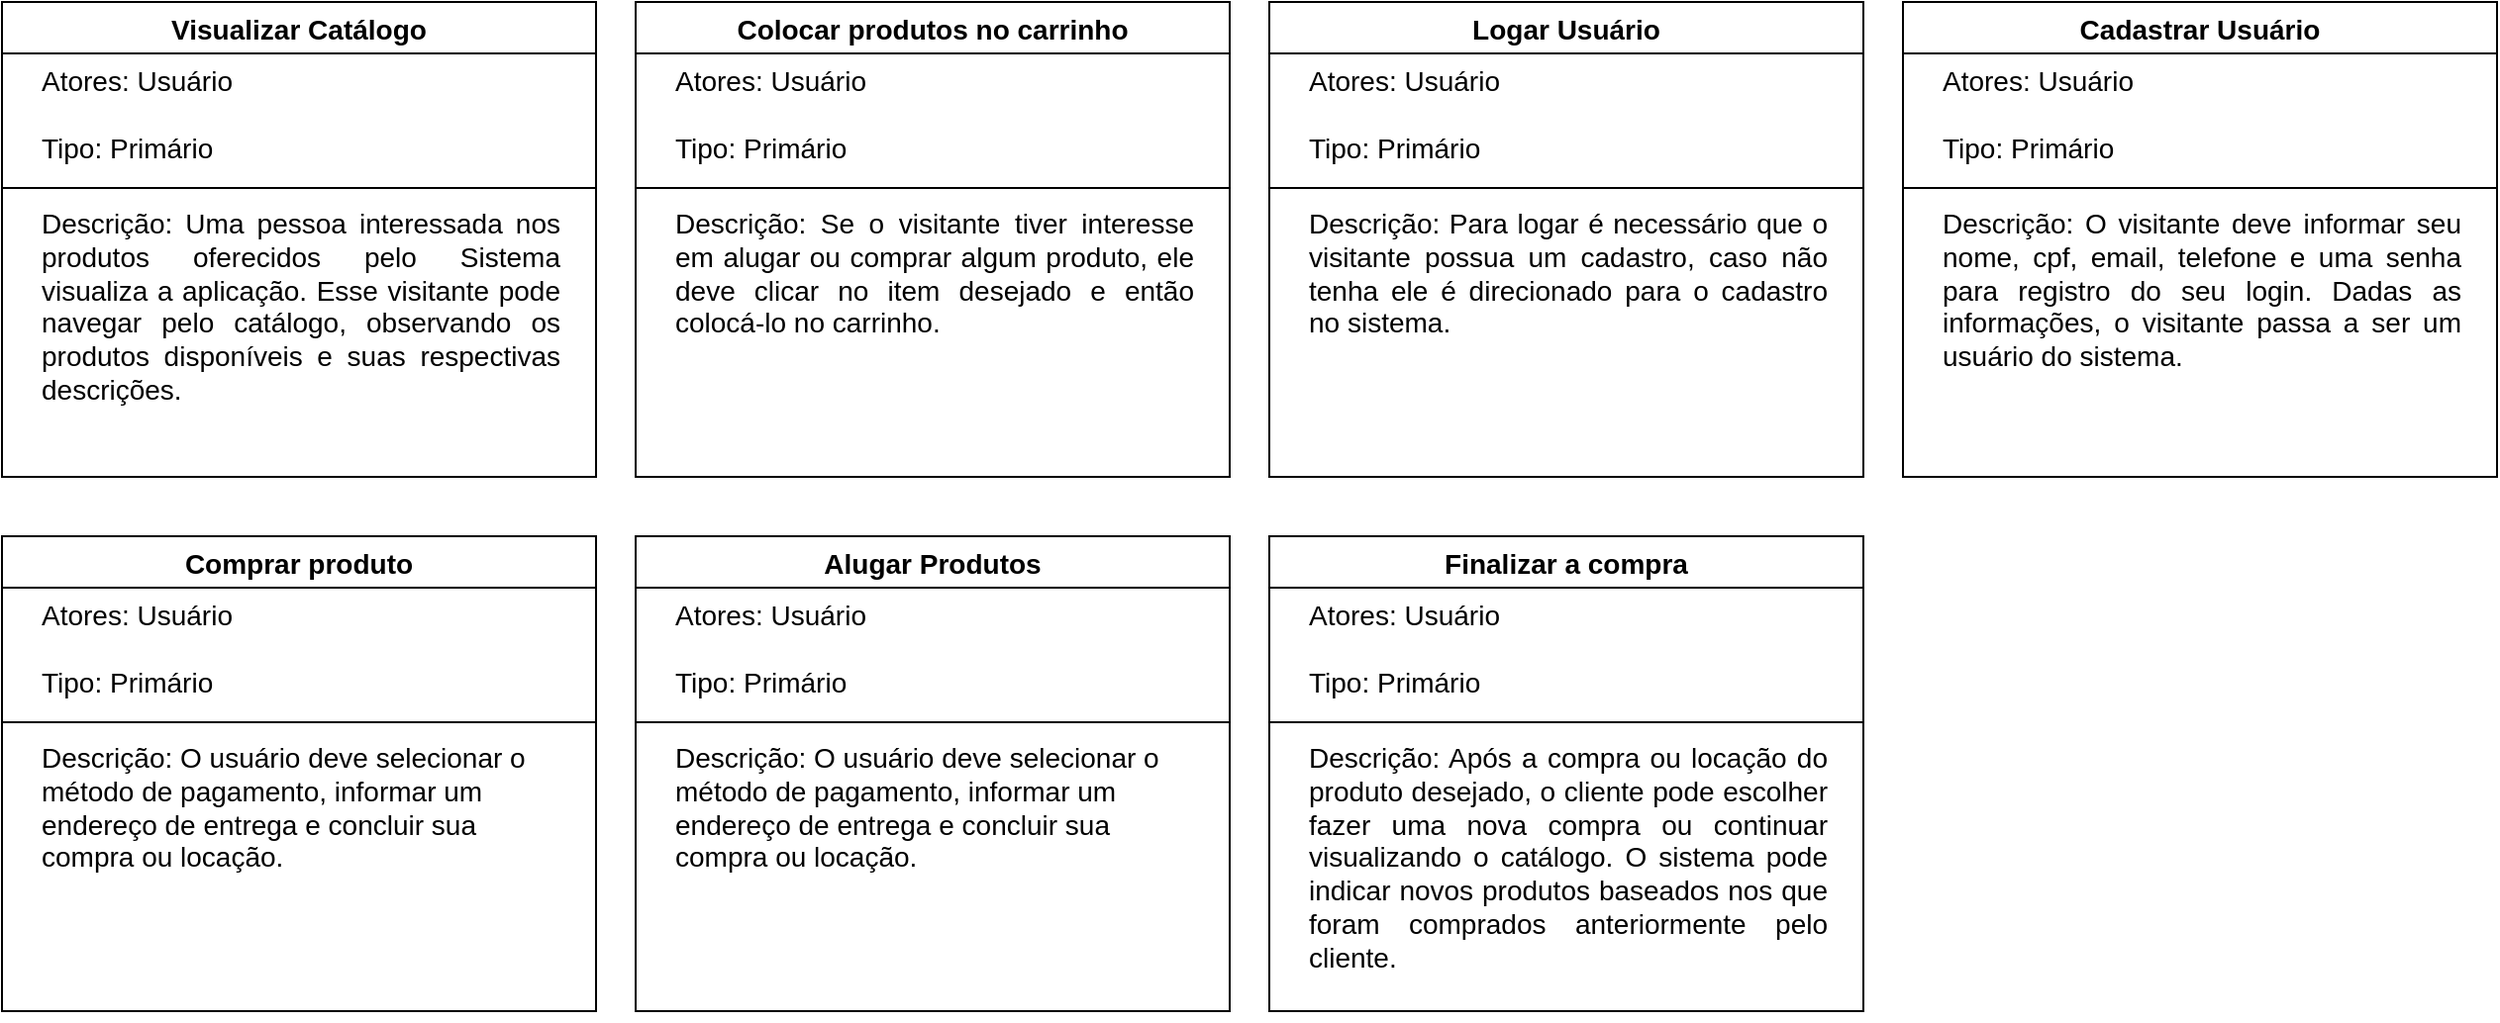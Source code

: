 <mxfile version="27.0.5" pages="2">
  <diagram name="Alto Nível" id="rn4G-A0xri_nOC2t1jLq">
    <mxGraphModel grid="1" page="1" gridSize="10" guides="1" tooltips="1" connect="1" arrows="1" fold="1" pageScale="1" pageWidth="827" pageHeight="1169" math="0" shadow="0">
      <root>
        <mxCell id="0" />
        <mxCell id="1" parent="0" />
        <mxCell id="Zyb6E4_nlxskoEPXZIJf-9" value="Visualizar Catálogo" style="swimlane;fontStyle=1;align=center;verticalAlign=top;childLayout=stackLayout;horizontal=1;startSize=26;horizontalStack=0;resizeParent=1;resizeParentMax=0;resizeLast=0;collapsible=1;marginBottom=0;whiteSpace=wrap;html=1;fontSize=14;labelBackgroundColor=none;spacing=0;spacingLeft=20;spacingBottom=0;spacingTop=1;spacingRight=20;" vertex="1" parent="1">
          <mxGeometry x="50" y="90" width="300" height="240" as="geometry" />
        </mxCell>
        <mxCell id="Zyb6E4_nlxskoEPXZIJf-10" value="Atores: Usuário&amp;nbsp;&lt;div&gt;&lt;br&gt;&lt;div&gt;Tipo: Primário&lt;/div&gt;&lt;/div&gt;" style="text;strokeColor=none;fillColor=none;align=left;verticalAlign=top;spacingLeft=20;spacingRight=20;overflow=hidden;rotatable=0;points=[[0,0.5],[1,0.5]];portConstraint=eastwest;whiteSpace=wrap;html=1;fontSize=14;labelBackgroundColor=none;spacing=0;spacingBottom=0;spacingTop=1;" vertex="1" parent="Zyb6E4_nlxskoEPXZIJf-9">
          <mxGeometry y="26" width="300" height="64" as="geometry" />
        </mxCell>
        <mxCell id="Zyb6E4_nlxskoEPXZIJf-11" value="" style="line;strokeWidth=1;fillColor=none;align=left;verticalAlign=middle;spacingTop=1;spacingLeft=20;spacingRight=20;rotatable=0;labelPosition=right;points=[];portConstraint=eastwest;strokeColor=inherit;fontSize=14;labelBackgroundColor=none;spacing=0;spacingBottom=0;" vertex="1" parent="Zyb6E4_nlxskoEPXZIJf-9">
          <mxGeometry y="90" width="300" height="8" as="geometry" />
        </mxCell>
        <mxCell id="Zyb6E4_nlxskoEPXZIJf-12" value="&lt;div style=&quot;text-align: justify;&quot;&gt;&lt;span style=&quot;color: light-dark(rgb(0, 0, 0), rgb(255, 255, 255));&quot;&gt;Descrição: Uma pessoa interessada nos produtos oferecidos pelo Sistema visualiza a aplicação. Esse visitante pode navegar pelo catálogo, observando os produtos disponíveis e suas respectivas descrições.&amp;nbsp;&lt;/span&gt;&lt;/div&gt;&lt;div&gt;&lt;br&gt;&lt;/div&gt;" style="text;strokeColor=none;fillColor=none;align=left;verticalAlign=top;spacingLeft=20;spacingRight=20;overflow=hidden;rotatable=0;points=[[0,0.5],[1,0.5]];portConstraint=eastwest;whiteSpace=wrap;html=1;fontSize=14;labelBackgroundColor=none;spacing=0;spacingBottom=0;spacingTop=1;" vertex="1" parent="Zyb6E4_nlxskoEPXZIJf-9">
          <mxGeometry y="98" width="300" height="142" as="geometry" />
        </mxCell>
        <mxCell id="Zyb6E4_nlxskoEPXZIJf-26" value="Logar Usuário" style="swimlane;fontStyle=1;align=center;verticalAlign=top;childLayout=stackLayout;horizontal=1;startSize=26;horizontalStack=0;resizeParent=1;resizeParentMax=0;resizeLast=0;collapsible=1;marginBottom=0;whiteSpace=wrap;html=1;fontSize=14;labelBackgroundColor=none;spacing=0;spacingLeft=20;spacingBottom=0;spacingTop=1;spacingRight=20;" vertex="1" parent="1">
          <mxGeometry x="690" y="90" width="300" height="240" as="geometry" />
        </mxCell>
        <mxCell id="Zyb6E4_nlxskoEPXZIJf-27" value="Atores: Usuário&amp;nbsp;&lt;div&gt;&lt;br&gt;&lt;div&gt;Tipo: Primário&lt;/div&gt;&lt;/div&gt;" style="text;strokeColor=none;fillColor=none;align=left;verticalAlign=top;spacingLeft=20;spacingRight=20;overflow=hidden;rotatable=0;points=[[0,0.5],[1,0.5]];portConstraint=eastwest;whiteSpace=wrap;html=1;fontSize=14;labelBackgroundColor=none;spacing=0;spacingBottom=0;spacingTop=1;" vertex="1" parent="Zyb6E4_nlxskoEPXZIJf-26">
          <mxGeometry y="26" width="300" height="64" as="geometry" />
        </mxCell>
        <mxCell id="Zyb6E4_nlxskoEPXZIJf-28" value="" style="line;strokeWidth=1;fillColor=none;align=left;verticalAlign=middle;spacingTop=1;spacingLeft=20;spacingRight=20;rotatable=0;labelPosition=right;points=[];portConstraint=eastwest;strokeColor=inherit;fontSize=14;labelBackgroundColor=none;spacing=0;spacingBottom=0;" vertex="1" parent="Zyb6E4_nlxskoEPXZIJf-26">
          <mxGeometry y="90" width="300" height="8" as="geometry" />
        </mxCell>
        <mxCell id="Zyb6E4_nlxskoEPXZIJf-29" value="&lt;div style=&quot;text-align: justify;&quot;&gt;&lt;span style=&quot;background-color: transparent; color: light-dark(rgb(0, 0, 0), rgb(255, 255, 255));&quot;&gt;Descrição: Para logar é necessário que o visitante possua um cadastro, caso não tenha ele é direcionado para o cadastro no sistema.&lt;/span&gt;&lt;/div&gt;&lt;div style=&quot;text-align: justify;&quot;&gt;&lt;br&gt;&lt;/div&gt;" style="text;strokeColor=none;fillColor=none;align=left;verticalAlign=top;spacingLeft=20;spacingRight=20;overflow=hidden;rotatable=0;points=[[0,0.5],[1,0.5]];portConstraint=eastwest;whiteSpace=wrap;html=1;fontSize=14;labelBackgroundColor=none;spacing=0;spacingBottom=0;spacingTop=1;" vertex="1" parent="Zyb6E4_nlxskoEPXZIJf-26">
          <mxGeometry y="98" width="300" height="142" as="geometry" />
        </mxCell>
        <mxCell id="Zyb6E4_nlxskoEPXZIJf-40" value="Finalizar a compra" style="swimlane;fontStyle=1;align=center;verticalAlign=top;childLayout=stackLayout;horizontal=1;startSize=26;horizontalStack=0;resizeParent=1;resizeParentMax=0;resizeLast=0;collapsible=1;marginBottom=0;whiteSpace=wrap;html=1;fontSize=14;labelBackgroundColor=none;spacing=0;spacingLeft=20;spacingBottom=0;spacingTop=1;spacingRight=20;" vertex="1" parent="1">
          <mxGeometry x="690" y="360" width="300" height="240" as="geometry" />
        </mxCell>
        <mxCell id="Zyb6E4_nlxskoEPXZIJf-41" value="Atores: Usuário&amp;nbsp;&lt;div&gt;&lt;br&gt;&lt;div&gt;Tipo: Primário&lt;/div&gt;&lt;/div&gt;" style="text;strokeColor=none;fillColor=none;align=left;verticalAlign=top;spacingLeft=20;spacingRight=20;overflow=hidden;rotatable=0;points=[[0,0.5],[1,0.5]];portConstraint=eastwest;whiteSpace=wrap;html=1;fontSize=14;labelBackgroundColor=none;spacing=0;spacingBottom=0;spacingTop=1;" vertex="1" parent="Zyb6E4_nlxskoEPXZIJf-40">
          <mxGeometry y="26" width="300" height="64" as="geometry" />
        </mxCell>
        <mxCell id="Zyb6E4_nlxskoEPXZIJf-42" value="" style="line;strokeWidth=1;fillColor=none;align=left;verticalAlign=middle;spacingTop=1;spacingLeft=20;spacingRight=20;rotatable=0;labelPosition=right;points=[];portConstraint=eastwest;strokeColor=inherit;fontSize=14;labelBackgroundColor=none;spacing=0;spacingBottom=0;" vertex="1" parent="Zyb6E4_nlxskoEPXZIJf-40">
          <mxGeometry y="90" width="300" height="8" as="geometry" />
        </mxCell>
        <mxCell id="Zyb6E4_nlxskoEPXZIJf-43" value="&lt;div style=&quot;text-align: justify;&quot;&gt;&lt;span style=&quot;background-color: transparent; color: light-dark(rgb(0, 0, 0), rgb(255, 255, 255));&quot;&gt;Descrição: Após a compra ou locação do produto desejado, o cliente pode escolher fazer uma nova compra ou continuar visualizando o catálogo.&amp;nbsp;&lt;/span&gt;&lt;span style=&quot;background-color: transparent; color: light-dark(rgb(0, 0, 0), rgb(255, 255, 255));&quot;&gt;O sistema pode indicar novos produtos baseados nos que foram comprados anteriormente pelo cliente.&lt;/span&gt;&lt;/div&gt;" style="text;strokeColor=none;fillColor=none;align=left;verticalAlign=top;spacingLeft=20;spacingRight=20;overflow=hidden;rotatable=0;points=[[0,0.5],[1,0.5]];portConstraint=eastwest;whiteSpace=wrap;html=1;fontSize=14;labelBackgroundColor=none;spacing=0;spacingBottom=0;spacingTop=1;" vertex="1" parent="Zyb6E4_nlxskoEPXZIJf-40">
          <mxGeometry y="98" width="300" height="142" as="geometry" />
        </mxCell>
        <mxCell id="Zyb6E4_nlxskoEPXZIJf-44" value="Colocar produtos no carrinho" style="swimlane;fontStyle=1;align=center;verticalAlign=top;childLayout=stackLayout;horizontal=1;startSize=26;horizontalStack=0;resizeParent=1;resizeParentMax=0;resizeLast=0;collapsible=1;marginBottom=0;whiteSpace=wrap;html=1;fontSize=14;labelBackgroundColor=none;spacing=0;spacingLeft=20;spacingBottom=0;spacingTop=1;spacingRight=20;" vertex="1" parent="1">
          <mxGeometry x="370" y="90" width="300" height="240" as="geometry" />
        </mxCell>
        <mxCell id="Zyb6E4_nlxskoEPXZIJf-45" value="Atores: Usuário&lt;div&gt;&lt;br&gt;&lt;div&gt;Tipo: Primário&lt;/div&gt;&lt;/div&gt;" style="text;strokeColor=none;fillColor=none;align=left;verticalAlign=top;spacingLeft=20;spacingRight=20;overflow=hidden;rotatable=0;points=[[0,0.5],[1,0.5]];portConstraint=eastwest;whiteSpace=wrap;html=1;fontSize=14;labelBackgroundColor=none;spacing=0;spacingBottom=0;spacingTop=1;" vertex="1" parent="Zyb6E4_nlxskoEPXZIJf-44">
          <mxGeometry y="26" width="300" height="64" as="geometry" />
        </mxCell>
        <mxCell id="Zyb6E4_nlxskoEPXZIJf-46" value="" style="line;strokeWidth=1;fillColor=none;align=left;verticalAlign=middle;spacingTop=1;spacingLeft=20;spacingRight=20;rotatable=0;labelPosition=right;points=[];portConstraint=eastwest;strokeColor=inherit;fontSize=14;labelBackgroundColor=none;spacing=0;spacingBottom=0;" vertex="1" parent="Zyb6E4_nlxskoEPXZIJf-44">
          <mxGeometry y="90" width="300" height="8" as="geometry" />
        </mxCell>
        <mxCell id="Zyb6E4_nlxskoEPXZIJf-47" value="&lt;div style=&quot;text-align: justify;&quot;&gt;&lt;span style=&quot;background-color: transparent; color: light-dark(rgb(0, 0, 0), rgb(255, 255, 255));&quot;&gt;Descrição: Se o visitante tiver interesse em alugar ou comprar algum produto, ele deve clicar no item desejado e então colocá-lo no carrinho.&amp;nbsp;&lt;/span&gt;&lt;/div&gt;" style="text;strokeColor=none;fillColor=none;align=left;verticalAlign=top;spacingLeft=20;spacingRight=20;overflow=hidden;rotatable=0;points=[[0,0.5],[1,0.5]];portConstraint=eastwest;whiteSpace=wrap;html=1;fontSize=14;labelBackgroundColor=none;spacing=0;spacingBottom=0;spacingTop=1;" vertex="1" parent="Zyb6E4_nlxskoEPXZIJf-44">
          <mxGeometry y="98" width="300" height="142" as="geometry" />
        </mxCell>
        <mxCell id="Zyb6E4_nlxskoEPXZIJf-48" value="Cadastrar Usuário" style="swimlane;fontStyle=1;align=center;verticalAlign=top;childLayout=stackLayout;horizontal=1;startSize=26;horizontalStack=0;resizeParent=1;resizeParentMax=0;resizeLast=0;collapsible=1;marginBottom=0;whiteSpace=wrap;html=1;fontSize=14;labelBackgroundColor=none;spacing=0;spacingLeft=20;spacingBottom=0;spacingTop=1;spacingRight=20;" vertex="1" parent="1">
          <mxGeometry x="1010" y="90" width="300" height="240" as="geometry" />
        </mxCell>
        <mxCell id="Zyb6E4_nlxskoEPXZIJf-49" value="Atores: Usuário&amp;nbsp;&lt;div&gt;&lt;br&gt;&lt;div&gt;Tipo: Primário&lt;/div&gt;&lt;/div&gt;" style="text;strokeColor=none;fillColor=none;align=left;verticalAlign=top;spacingLeft=20;spacingRight=20;overflow=hidden;rotatable=0;points=[[0,0.5],[1,0.5]];portConstraint=eastwest;whiteSpace=wrap;html=1;fontSize=14;labelBackgroundColor=none;spacing=0;spacingBottom=0;spacingTop=1;" vertex="1" parent="Zyb6E4_nlxskoEPXZIJf-48">
          <mxGeometry y="26" width="300" height="64" as="geometry" />
        </mxCell>
        <mxCell id="Zyb6E4_nlxskoEPXZIJf-50" value="" style="line;strokeWidth=1;fillColor=none;align=left;verticalAlign=middle;spacingTop=1;spacingLeft=20;spacingRight=20;rotatable=0;labelPosition=right;points=[];portConstraint=eastwest;strokeColor=inherit;fontSize=14;labelBackgroundColor=none;spacing=0;spacingBottom=0;" vertex="1" parent="Zyb6E4_nlxskoEPXZIJf-48">
          <mxGeometry y="90" width="300" height="8" as="geometry" />
        </mxCell>
        <mxCell id="Zyb6E4_nlxskoEPXZIJf-51" value="&lt;div style=&quot;text-align: justify;&quot;&gt;&lt;span style=&quot;background-color: transparent; color: light-dark(rgb(0, 0, 0), rgb(255, 255, 255));&quot;&gt;Descrição: O visitante deve informar seu nome, cpf, email, telefone e uma senha para registro do seu login. Dadas as informações, o visitante passa a ser um usuário do sistema.&lt;/span&gt;&lt;/div&gt;&lt;div&gt;&lt;br&gt;&lt;/div&gt;" style="text;strokeColor=none;fillColor=none;align=left;verticalAlign=top;spacingLeft=20;spacingRight=20;overflow=hidden;rotatable=0;points=[[0,0.5],[1,0.5]];portConstraint=eastwest;whiteSpace=wrap;html=1;fontSize=14;labelBackgroundColor=none;spacing=0;spacingBottom=0;spacingTop=1;" vertex="1" parent="Zyb6E4_nlxskoEPXZIJf-48">
          <mxGeometry y="98" width="300" height="142" as="geometry" />
        </mxCell>
        <mxCell id="go0MITiZxSw53gZm4MJc-1" value="Comprar produto" style="swimlane;fontStyle=1;align=center;verticalAlign=top;childLayout=stackLayout;horizontal=1;startSize=26;horizontalStack=0;resizeParent=1;resizeParentMax=0;resizeLast=0;collapsible=1;marginBottom=0;whiteSpace=wrap;html=1;fontSize=14;labelBackgroundColor=none;spacing=0;spacingLeft=20;spacingBottom=0;spacingTop=1;spacingRight=20;" vertex="1" parent="1">
          <mxGeometry x="50" y="360" width="300" height="240" as="geometry" />
        </mxCell>
        <mxCell id="go0MITiZxSw53gZm4MJc-2" value="Atores: Usuário&amp;nbsp;&lt;div&gt;&lt;br&gt;&lt;div&gt;Tipo: Primário&lt;/div&gt;&lt;/div&gt;" style="text;strokeColor=none;fillColor=none;align=left;verticalAlign=top;spacingLeft=20;spacingRight=20;overflow=hidden;rotatable=0;points=[[0,0.5],[1,0.5]];portConstraint=eastwest;whiteSpace=wrap;html=1;fontSize=14;labelBackgroundColor=none;spacing=0;spacingBottom=0;spacingTop=1;" vertex="1" parent="go0MITiZxSw53gZm4MJc-1">
          <mxGeometry y="26" width="300" height="64" as="geometry" />
        </mxCell>
        <mxCell id="go0MITiZxSw53gZm4MJc-3" value="" style="line;strokeWidth=1;fillColor=none;align=left;verticalAlign=middle;spacingTop=1;spacingLeft=20;spacingRight=20;rotatable=0;labelPosition=right;points=[];portConstraint=eastwest;strokeColor=inherit;fontSize=14;labelBackgroundColor=none;spacing=0;spacingBottom=0;" vertex="1" parent="go0MITiZxSw53gZm4MJc-1">
          <mxGeometry y="90" width="300" height="8" as="geometry" />
        </mxCell>
        <mxCell id="go0MITiZxSw53gZm4MJc-4" value="Descrição: O usuário deve selecionar o método de pagamento, informar um endereço de entrega e concluir sua compra ou locação.&lt;div&gt;&lt;br&gt;&lt;/div&gt;" style="text;strokeColor=none;fillColor=none;align=left;verticalAlign=top;spacingLeft=20;spacingRight=20;overflow=hidden;rotatable=0;points=[[0,0.5],[1,0.5]];portConstraint=eastwest;whiteSpace=wrap;html=1;fontSize=14;labelBackgroundColor=none;spacing=0;spacingBottom=0;spacingTop=1;" vertex="1" parent="go0MITiZxSw53gZm4MJc-1">
          <mxGeometry y="98" width="300" height="142" as="geometry" />
        </mxCell>
        <mxCell id="go0MITiZxSw53gZm4MJc-5" value="Alugar Produtos" style="swimlane;fontStyle=1;align=center;verticalAlign=top;childLayout=stackLayout;horizontal=1;startSize=26;horizontalStack=0;resizeParent=1;resizeParentMax=0;resizeLast=0;collapsible=1;marginBottom=0;whiteSpace=wrap;html=1;fontSize=14;labelBackgroundColor=none;spacing=0;spacingLeft=20;spacingBottom=0;spacingTop=1;spacingRight=20;" vertex="1" parent="1">
          <mxGeometry x="370" y="360" width="300" height="240" as="geometry" />
        </mxCell>
        <mxCell id="go0MITiZxSw53gZm4MJc-6" value="Atores: Usuário&amp;nbsp;&lt;div&gt;&lt;br&gt;&lt;div&gt;Tipo: Primário&lt;/div&gt;&lt;/div&gt;" style="text;strokeColor=none;fillColor=none;align=left;verticalAlign=top;spacingLeft=20;spacingRight=20;overflow=hidden;rotatable=0;points=[[0,0.5],[1,0.5]];portConstraint=eastwest;whiteSpace=wrap;html=1;fontSize=14;labelBackgroundColor=none;spacing=0;spacingBottom=0;spacingTop=1;" vertex="1" parent="go0MITiZxSw53gZm4MJc-5">
          <mxGeometry y="26" width="300" height="64" as="geometry" />
        </mxCell>
        <mxCell id="go0MITiZxSw53gZm4MJc-7" value="" style="line;strokeWidth=1;fillColor=none;align=left;verticalAlign=middle;spacingTop=1;spacingLeft=20;spacingRight=20;rotatable=0;labelPosition=right;points=[];portConstraint=eastwest;strokeColor=inherit;fontSize=14;labelBackgroundColor=none;spacing=0;spacingBottom=0;" vertex="1" parent="go0MITiZxSw53gZm4MJc-5">
          <mxGeometry y="90" width="300" height="8" as="geometry" />
        </mxCell>
        <mxCell id="go0MITiZxSw53gZm4MJc-8" value="Descrição: O usuário deve selecionar o método de pagamento, informar um endereço de entrega e concluir sua compra ou locação.&lt;div&gt;&lt;br&gt;&lt;/div&gt;" style="text;strokeColor=none;fillColor=none;align=left;verticalAlign=top;spacingLeft=20;spacingRight=20;overflow=hidden;rotatable=0;points=[[0,0.5],[1,0.5]];portConstraint=eastwest;whiteSpace=wrap;html=1;fontSize=14;labelBackgroundColor=none;spacing=0;spacingBottom=0;spacingTop=1;" vertex="1" parent="go0MITiZxSw53gZm4MJc-5">
          <mxGeometry y="98" width="300" height="142" as="geometry" />
        </mxCell>
      </root>
    </mxGraphModel>
  </diagram>
  <diagram id="84_8nyQ4dISZLcZftIVU" name="Expandido">
    <mxGraphModel grid="1" page="1" gridSize="10" guides="1" tooltips="1" connect="1" arrows="1" fold="1" pageScale="1" pageWidth="827" pageHeight="1169" math="0" shadow="0">
      <root>
        <mxCell id="0" />
        <mxCell id="1" parent="0" />
        <mxCell id="sgvLPxtscihHVzU-kiQq-1" value="&lt;font style=&quot;font-size: 18px;&quot;&gt;Casos de Uso Expandido&lt;/font&gt;" style="text;html=1;align=center;verticalAlign=middle;whiteSpace=wrap;rounded=0;fillColor=#FF6666;" vertex="1" parent="1">
          <mxGeometry x="40" y="10" width="220" height="30" as="geometry" />
        </mxCell>
        <mxCell id="fkUGDg2j_tfYPyr_0Ypt-1" value="Visualizar Catálogo" style="swimlane;fontStyle=1;align=center;verticalAlign=top;childLayout=stackLayout;horizontal=1;startSize=26;horizontalStack=0;resizeParent=1;resizeParentMax=0;resizeLast=0;collapsible=1;marginBottom=0;whiteSpace=wrap;html=1;fontSize=14;labelBackgroundColor=none;spacing=0;spacingLeft=20;spacingBottom=0;spacingTop=1;spacingRight=20;" vertex="1" parent="1">
          <mxGeometry x="40" y="80" width="760" height="290" as="geometry">
            <mxRectangle x="50" y="90" width="190" height="26" as="alternateBounds" />
          </mxGeometry>
        </mxCell>
        <mxCell id="fkUGDg2j_tfYPyr_0Ypt-2" value="Atores: Usuário" style="text;strokeColor=none;fillColor=none;align=left;verticalAlign=top;spacingLeft=20;spacingRight=20;overflow=hidden;rotatable=0;points=[[0,0.5],[1,0.5]];portConstraint=eastwest;whiteSpace=wrap;html=1;fontSize=14;labelBackgroundColor=none;spacing=0;spacingBottom=0;spacingTop=1;" vertex="1" parent="fkUGDg2j_tfYPyr_0Ypt-1">
          <mxGeometry y="26" width="760" height="24" as="geometry" />
        </mxCell>
        <mxCell id="fkUGDg2j_tfYPyr_0Ypt-3" value="" style="line;strokeWidth=1;fillColor=none;align=left;verticalAlign=middle;spacingTop=1;spacingLeft=20;spacingRight=20;rotatable=0;labelPosition=right;points=[];portConstraint=eastwest;strokeColor=inherit;fontSize=14;labelBackgroundColor=none;spacing=0;spacingBottom=0;" vertex="1" parent="fkUGDg2j_tfYPyr_0Ypt-1">
          <mxGeometry y="50" width="760" height="8" as="geometry" />
        </mxCell>
        <mxCell id="fkUGDg2j_tfYPyr_0Ypt-9" value="Finalidade: Visualizar os produtos disponíveis da loja." style="text;strokeColor=none;fillColor=none;align=left;verticalAlign=top;spacingLeft=20;spacingRight=20;overflow=hidden;rotatable=0;points=[[0,0.5],[1,0.5]];portConstraint=eastwest;whiteSpace=wrap;html=1;fontSize=14;labelBackgroundColor=none;spacing=0;spacingBottom=0;spacingTop=1;" vertex="1" parent="fkUGDg2j_tfYPyr_0Ypt-1">
          <mxGeometry y="58" width="760" height="62" as="geometry" />
        </mxCell>
        <mxCell id="fkUGDg2j_tfYPyr_0Ypt-10" value="&lt;div style=&quot;text-align: justify;&quot;&gt;&lt;span style=&quot;color: light-dark(rgb(0, 0, 0), rgb(255, 255, 255));&quot;&gt;Visão Geral: Uma pessoa interessada nos produtos oferecidos pelo Sistema visualiza a aplicação. Esse visitante pode navegar pelo catálogo, observando os produtos disponíveis e suas respectivas descrições.&amp;nbsp;&lt;/span&gt;&lt;/div&gt;&lt;div&gt;&lt;br&gt;&lt;/div&gt;" style="text;strokeColor=default;fillColor=none;align=left;verticalAlign=top;spacingLeft=20;spacingRight=20;overflow=hidden;rotatable=0;points=[[0,0.5],[1,0.5]];portConstraint=eastwest;whiteSpace=wrap;html=1;fontSize=14;labelBackgroundColor=none;spacing=0;spacingBottom=0;spacingTop=1;" vertex="1" parent="fkUGDg2j_tfYPyr_0Ypt-1">
          <mxGeometry y="120" width="760" height="110" as="geometry" />
        </mxCell>
        <mxCell id="fkUGDg2j_tfYPyr_0Ypt-11" value="Tipo: Primário" style="text;strokeColor=default;fillColor=none;align=left;verticalAlign=top;spacingLeft=20;spacingRight=20;overflow=hidden;rotatable=0;points=[[0,0.5],[1,0.5]];portConstraint=eastwest;whiteSpace=wrap;html=1;fontSize=14;labelBackgroundColor=none;spacing=0;spacingBottom=0;spacingTop=1;" vertex="1" parent="fkUGDg2j_tfYPyr_0Ypt-1">
          <mxGeometry y="230" width="760" height="30" as="geometry" />
        </mxCell>
        <mxCell id="fkUGDg2j_tfYPyr_0Ypt-12" value="Referências Cruzadas: R.1.0" style="text;strokeColor=default;fillColor=none;align=left;verticalAlign=top;spacingLeft=20;spacingRight=20;overflow=hidden;rotatable=0;points=[[0,0.5],[1,0.5]];portConstraint=eastwest;whiteSpace=wrap;html=1;fontSize=14;labelBackgroundColor=none;spacing=0;spacingBottom=0;spacingTop=1;" vertex="1" parent="fkUGDg2j_tfYPyr_0Ypt-1">
          <mxGeometry y="260" width="760" height="30" as="geometry" />
        </mxCell>
        <mxCell id="E_nts9TB3J4LgSpeUEAg-1" value="&lt;font style=&quot;font-size: 16px;&quot;&gt;Sequência típica de eventos&amp;nbsp;&lt;/font&gt;" style="text;html=1;align=center;verticalAlign=middle;whiteSpace=wrap;rounded=0;" vertex="1" parent="1">
          <mxGeometry x="40" y="400" width="210" height="30" as="geometry" />
        </mxCell>
        <mxCell id="E_nts9TB3J4LgSpeUEAg-2" value="Ação do Ator" style="swimlane;fontStyle=1;align=center;verticalAlign=top;childLayout=stackLayout;horizontal=1;startSize=26;horizontalStack=0;resizeParent=1;resizeParentMax=0;resizeLast=0;collapsible=1;marginBottom=0;whiteSpace=wrap;html=1;fontSize=14;labelBackgroundColor=none;spacing=0;spacingLeft=20;spacingBottom=0;spacingTop=1;spacingRight=20;" vertex="1" parent="1">
          <mxGeometry x="40" y="440" width="380" height="70" as="geometry">
            <mxRectangle x="50" y="90" width="190" height="26" as="alternateBounds" />
          </mxGeometry>
        </mxCell>
        <mxCell id="E_nts9TB3J4LgSpeUEAg-3" value="1 - O cliente acessa o site." style="text;strokeColor=none;fillColor=none;align=left;verticalAlign=top;spacingLeft=20;spacingRight=20;overflow=hidden;rotatable=0;points=[[0,0.5],[1,0.5]];portConstraint=eastwest;whiteSpace=wrap;html=1;fontSize=14;labelBackgroundColor=none;spacing=0;spacingBottom=0;spacingTop=1;" vertex="1" parent="E_nts9TB3J4LgSpeUEAg-2">
          <mxGeometry y="26" width="380" height="44" as="geometry" />
        </mxCell>
        <mxCell id="E_nts9TB3J4LgSpeUEAg-9" value="Resposta do Sistema" style="swimlane;fontStyle=1;align=center;verticalAlign=top;childLayout=stackLayout;horizontal=1;startSize=26;horizontalStack=0;resizeParent=1;resizeParentMax=0;resizeLast=0;collapsible=1;marginBottom=0;whiteSpace=wrap;html=1;fontSize=14;labelBackgroundColor=none;spacing=0;spacingLeft=20;spacingBottom=0;spacingTop=1;spacingRight=20;" vertex="1" parent="1">
          <mxGeometry x="420" y="440" width="380" height="70" as="geometry">
            <mxRectangle x="50" y="90" width="190" height="26" as="alternateBounds" />
          </mxGeometry>
        </mxCell>
        <mxCell id="E_nts9TB3J4LgSpeUEAg-10" value="2 - A tela inicial do site mostra o catálogo de produtos." style="text;strokeColor=none;fillColor=none;align=left;verticalAlign=top;spacingLeft=20;spacingRight=20;overflow=hidden;rotatable=0;points=[[0,0.5],[1,0.5]];portConstraint=eastwest;whiteSpace=wrap;html=1;fontSize=14;labelBackgroundColor=none;spacing=0;spacingBottom=0;spacingTop=1;" vertex="1" parent="E_nts9TB3J4LgSpeUEAg-9">
          <mxGeometry y="26" width="380" height="44" as="geometry" />
        </mxCell>
        <mxCell id="E_nts9TB3J4LgSpeUEAg-16" value="&lt;font style=&quot;font-size: 16px;&quot;&gt;Sequência atípica de eventos&amp;nbsp;&lt;/font&gt;" style="text;html=1;align=center;verticalAlign=middle;whiteSpace=wrap;rounded=0;" vertex="1" parent="1">
          <mxGeometry x="40" y="530" width="220" height="30" as="geometry" />
        </mxCell>
        <mxCell id="E_nts9TB3J4LgSpeUEAg-18" value="&lt;font style=&quot;font-size: 14px;&quot;&gt;2 - O site apresenta erro e não carrega.&lt;/font&gt;" style="text;html=1;align=left;verticalAlign=middle;whiteSpace=wrap;rounded=0;" vertex="1" parent="1">
          <mxGeometry x="40" y="560" width="340" height="30" as="geometry" />
        </mxCell>
        <mxCell id="E_nts9TB3J4LgSpeUEAg-22" value="Colocar produtos no carrinho" style="swimlane;fontStyle=1;align=center;verticalAlign=top;childLayout=stackLayout;horizontal=1;startSize=26;horizontalStack=0;resizeParent=1;resizeParentMax=0;resizeLast=0;collapsible=1;marginBottom=0;whiteSpace=wrap;html=1;fontSize=14;labelBackgroundColor=none;spacing=0;spacingLeft=20;spacingBottom=0;spacingTop=1;spacingRight=20;" vertex="1" parent="1">
          <mxGeometry x="40" y="640" width="760" height="290" as="geometry">
            <mxRectangle x="50" y="90" width="190" height="26" as="alternateBounds" />
          </mxGeometry>
        </mxCell>
        <mxCell id="E_nts9TB3J4LgSpeUEAg-23" value="Atores: Usuário" style="text;strokeColor=none;fillColor=none;align=left;verticalAlign=top;spacingLeft=20;spacingRight=20;overflow=hidden;rotatable=0;points=[[0,0.5],[1,0.5]];portConstraint=eastwest;whiteSpace=wrap;html=1;fontSize=14;labelBackgroundColor=none;spacing=0;spacingBottom=0;spacingTop=1;" vertex="1" parent="E_nts9TB3J4LgSpeUEAg-22">
          <mxGeometry y="26" width="760" height="24" as="geometry" />
        </mxCell>
        <mxCell id="E_nts9TB3J4LgSpeUEAg-24" value="" style="line;strokeWidth=1;fillColor=none;align=left;verticalAlign=middle;spacingTop=1;spacingLeft=20;spacingRight=20;rotatable=0;labelPosition=right;points=[];portConstraint=eastwest;strokeColor=inherit;fontSize=14;labelBackgroundColor=none;spacing=0;spacingBottom=0;" vertex="1" parent="E_nts9TB3J4LgSpeUEAg-22">
          <mxGeometry y="50" width="760" height="8" as="geometry" />
        </mxCell>
        <mxCell id="E_nts9TB3J4LgSpeUEAg-25" value="Finalidade: Adicionar o produto desejado no carrinho de compras." style="text;strokeColor=none;fillColor=none;align=left;verticalAlign=top;spacingLeft=20;spacingRight=20;overflow=hidden;rotatable=0;points=[[0,0.5],[1,0.5]];portConstraint=eastwest;whiteSpace=wrap;html=1;fontSize=14;labelBackgroundColor=none;spacing=0;spacingBottom=0;spacingTop=1;" vertex="1" parent="E_nts9TB3J4LgSpeUEAg-22">
          <mxGeometry y="58" width="760" height="62" as="geometry" />
        </mxCell>
        <mxCell id="E_nts9TB3J4LgSpeUEAg-26" value="&lt;div style=&quot;text-align: justify;&quot;&gt;Visão Geral: Se o visitante tiver interesse em alugar ou comprar algum produto, ele deve clicar no item desejado e então colocá-lo no carrinho.&amp;nbsp;&lt;/div&gt;" style="text;strokeColor=default;fillColor=none;align=left;verticalAlign=top;spacingLeft=20;spacingRight=20;overflow=hidden;rotatable=0;points=[[0,0.5],[1,0.5]];portConstraint=eastwest;whiteSpace=wrap;html=1;fontSize=14;labelBackgroundColor=none;spacing=0;spacingBottom=0;spacingTop=1;" vertex="1" parent="E_nts9TB3J4LgSpeUEAg-22">
          <mxGeometry y="120" width="760" height="110" as="geometry" />
        </mxCell>
        <mxCell id="E_nts9TB3J4LgSpeUEAg-27" value="Tipo: Primário" style="text;strokeColor=default;fillColor=none;align=left;verticalAlign=top;spacingLeft=20;spacingRight=20;overflow=hidden;rotatable=0;points=[[0,0.5],[1,0.5]];portConstraint=eastwest;whiteSpace=wrap;html=1;fontSize=14;labelBackgroundColor=none;spacing=0;spacingBottom=0;spacingTop=1;" vertex="1" parent="E_nts9TB3J4LgSpeUEAg-22">
          <mxGeometry y="230" width="760" height="30" as="geometry" />
        </mxCell>
        <mxCell id="E_nts9TB3J4LgSpeUEAg-28" value="Referências Cruzadas: R.1.7, R.1.8" style="text;strokeColor=default;fillColor=none;align=left;verticalAlign=top;spacingLeft=20;spacingRight=20;overflow=hidden;rotatable=0;points=[[0,0.5],[1,0.5]];portConstraint=eastwest;whiteSpace=wrap;html=1;fontSize=14;labelBackgroundColor=none;spacing=0;spacingBottom=0;spacingTop=1;" vertex="1" parent="E_nts9TB3J4LgSpeUEAg-22">
          <mxGeometry y="260" width="760" height="30" as="geometry" />
        </mxCell>
        <mxCell id="E_nts9TB3J4LgSpeUEAg-29" value="&lt;font style=&quot;font-size: 16px;&quot;&gt;Sequência típica de eventos&amp;nbsp;&lt;/font&gt;" style="text;html=1;align=center;verticalAlign=middle;whiteSpace=wrap;rounded=0;" vertex="1" parent="1">
          <mxGeometry x="40" y="960" width="210" height="30" as="geometry" />
        </mxCell>
        <mxCell id="E_nts9TB3J4LgSpeUEAg-30" value="Ação do Ator" style="swimlane;fontStyle=1;align=center;verticalAlign=top;childLayout=stackLayout;horizontal=1;startSize=26;horizontalStack=0;resizeParent=1;resizeParentMax=0;resizeLast=0;collapsible=1;marginBottom=0;whiteSpace=wrap;html=1;fontSize=14;labelBackgroundColor=none;spacing=0;spacingLeft=20;spacingBottom=0;spacingTop=1;spacingRight=20;" vertex="1" parent="1">
          <mxGeometry x="40" y="1000" width="380" height="114" as="geometry">
            <mxRectangle x="50" y="90" width="190" height="26" as="alternateBounds" />
          </mxGeometry>
        </mxCell>
        <mxCell id="E_nts9TB3J4LgSpeUEAg-31" value="1 - O cliente se interessa por um produto." style="text;strokeColor=none;fillColor=none;align=left;verticalAlign=top;spacingLeft=20;spacingRight=20;overflow=hidden;rotatable=0;points=[[0,0.5],[1,0.5]];portConstraint=eastwest;whiteSpace=wrap;html=1;fontSize=14;labelBackgroundColor=none;spacing=0;spacingBottom=0;spacingTop=1;" vertex="1" parent="E_nts9TB3J4LgSpeUEAg-30">
          <mxGeometry y="26" width="380" height="44" as="geometry" />
        </mxCell>
        <mxCell id="S3UkXAR1sS20LKQwnA0N-3" value="2 - O cliente adiciona o produto no carrinho." style="text;strokeColor=default;fillColor=none;align=left;verticalAlign=top;spacingLeft=20;spacingRight=20;overflow=hidden;rotatable=0;points=[[0,0.5],[1,0.5]];portConstraint=eastwest;whiteSpace=wrap;html=1;fontSize=14;labelBackgroundColor=none;spacing=0;spacingBottom=0;spacingTop=1;" vertex="1" parent="E_nts9TB3J4LgSpeUEAg-30">
          <mxGeometry y="70" width="380" height="44" as="geometry" />
        </mxCell>
        <mxCell id="E_nts9TB3J4LgSpeUEAg-32" value="Resposta do Sistema" style="swimlane;fontStyle=1;align=center;verticalAlign=top;childLayout=stackLayout;horizontal=1;startSize=26;horizontalStack=0;resizeParent=1;resizeParentMax=0;resizeLast=0;collapsible=1;marginBottom=0;whiteSpace=wrap;html=1;fontSize=14;labelBackgroundColor=none;spacing=0;spacingLeft=20;spacingBottom=0;spacingTop=1;spacingRight=20;" vertex="1" parent="1">
          <mxGeometry x="420" y="1000" width="380" height="70" as="geometry">
            <mxRectangle x="50" y="90" width="190" height="26" as="alternateBounds" />
          </mxGeometry>
        </mxCell>
        <mxCell id="S3UkXAR1sS20LKQwnA0N-4" value="" style="text;strokeColor=default;fillColor=none;align=left;verticalAlign=top;spacingLeft=20;spacingRight=20;overflow=hidden;rotatable=0;points=[[0,0.5],[1,0.5]];portConstraint=eastwest;whiteSpace=wrap;html=1;fontSize=14;labelBackgroundColor=none;spacing=0;spacingBottom=0;spacingTop=1;" vertex="1" parent="1">
          <mxGeometry x="420" y="1070" width="380" height="44" as="geometry" />
        </mxCell>
        <mxCell id="S3UkXAR1sS20LKQwnA0N-6" value="Logar Usuário" style="swimlane;fontStyle=1;align=center;verticalAlign=top;childLayout=stackLayout;horizontal=1;startSize=26;horizontalStack=0;resizeParent=1;resizeParentMax=0;resizeLast=0;collapsible=1;marginBottom=0;whiteSpace=wrap;html=1;fontSize=14;labelBackgroundColor=none;spacing=0;spacingLeft=20;spacingBottom=0;spacingTop=1;spacingRight=20;" vertex="1" parent="1">
          <mxGeometry x="40" y="1169" width="760" height="290" as="geometry">
            <mxRectangle x="50" y="90" width="190" height="26" as="alternateBounds" />
          </mxGeometry>
        </mxCell>
        <mxCell id="S3UkXAR1sS20LKQwnA0N-7" value="Atores: Usuário" style="text;strokeColor=none;fillColor=none;align=left;verticalAlign=top;spacingLeft=20;spacingRight=20;overflow=hidden;rotatable=0;points=[[0,0.5],[1,0.5]];portConstraint=eastwest;whiteSpace=wrap;html=1;fontSize=14;labelBackgroundColor=none;spacing=0;spacingBottom=0;spacingTop=1;" vertex="1" parent="S3UkXAR1sS20LKQwnA0N-6">
          <mxGeometry y="26" width="760" height="24" as="geometry" />
        </mxCell>
        <mxCell id="S3UkXAR1sS20LKQwnA0N-8" value="" style="line;strokeWidth=1;fillColor=none;align=left;verticalAlign=middle;spacingTop=1;spacingLeft=20;spacingRight=20;rotatable=0;labelPosition=right;points=[];portConstraint=eastwest;strokeColor=inherit;fontSize=14;labelBackgroundColor=none;spacing=0;spacingBottom=0;" vertex="1" parent="S3UkXAR1sS20LKQwnA0N-6">
          <mxGeometry y="50" width="760" height="8" as="geometry" />
        </mxCell>
        <mxCell id="S3UkXAR1sS20LKQwnA0N-9" value="Finalidade: Acessar o sistema com sua conta de usuário." style="text;strokeColor=none;fillColor=none;align=left;verticalAlign=top;spacingLeft=20;spacingRight=20;overflow=hidden;rotatable=0;points=[[0,0.5],[1,0.5]];portConstraint=eastwest;whiteSpace=wrap;html=1;fontSize=14;labelBackgroundColor=none;spacing=0;spacingBottom=0;spacingTop=1;" vertex="1" parent="S3UkXAR1sS20LKQwnA0N-6">
          <mxGeometry y="58" width="760" height="62" as="geometry" />
        </mxCell>
        <mxCell id="S3UkXAR1sS20LKQwnA0N-10" value="&lt;div style=&quot;text-align: justify;&quot;&gt;&lt;div&gt;&lt;span style=&quot;background-color: transparent; color: light-dark(rgb(0, 0, 0), rgb(255, 255, 255));&quot;&gt;Visão Geral: Para prosseguir com a compra o cliente deve ter uma conta de usuário. Para logar é necessário que o visitante possua um cadastro, o que é verificado através da autenticação, caso não tenha ele é direcionado para o cadastro no sistema.&lt;/span&gt;&lt;/div&gt;&lt;div&gt;&lt;br&gt;&lt;/div&gt;&lt;/div&gt;" style="text;strokeColor=default;fillColor=none;align=left;verticalAlign=top;spacingLeft=20;spacingRight=20;overflow=hidden;rotatable=0;points=[[0,0.5],[1,0.5]];portConstraint=eastwest;whiteSpace=wrap;html=1;fontSize=14;labelBackgroundColor=none;spacing=0;spacingBottom=0;spacingTop=1;" vertex="1" parent="S3UkXAR1sS20LKQwnA0N-6">
          <mxGeometry y="120" width="760" height="110" as="geometry" />
        </mxCell>
        <mxCell id="S3UkXAR1sS20LKQwnA0N-11" value="Tipo: Primário" style="text;strokeColor=default;fillColor=none;align=left;verticalAlign=top;spacingLeft=20;spacingRight=20;overflow=hidden;rotatable=0;points=[[0,0.5],[1,0.5]];portConstraint=eastwest;whiteSpace=wrap;html=1;fontSize=14;labelBackgroundColor=none;spacing=0;spacingBottom=0;spacingTop=1;" vertex="1" parent="S3UkXAR1sS20LKQwnA0N-6">
          <mxGeometry y="230" width="760" height="30" as="geometry" />
        </mxCell>
        <mxCell id="S3UkXAR1sS20LKQwnA0N-12" value="Referências Cruzadas: R.1.6, R.1.7" style="text;strokeColor=default;fillColor=none;align=left;verticalAlign=top;spacingLeft=20;spacingRight=20;overflow=hidden;rotatable=0;points=[[0,0.5],[1,0.5]];portConstraint=eastwest;whiteSpace=wrap;html=1;fontSize=14;labelBackgroundColor=none;spacing=0;spacingBottom=0;spacingTop=1;" vertex="1" parent="S3UkXAR1sS20LKQwnA0N-6">
          <mxGeometry y="260" width="760" height="30" as="geometry" />
        </mxCell>
        <mxCell id="S3UkXAR1sS20LKQwnA0N-13" value="&lt;font style=&quot;font-size: 16px;&quot;&gt;Sequência típica de eventos&amp;nbsp;&lt;/font&gt;" style="text;html=1;align=center;verticalAlign=middle;whiteSpace=wrap;rounded=0;" vertex="1" parent="1">
          <mxGeometry x="40" y="1489" width="210" height="30" as="geometry" />
        </mxCell>
        <mxCell id="S3UkXAR1sS20LKQwnA0N-14" value="Ação do Ator" style="swimlane;fontStyle=1;align=center;verticalAlign=top;childLayout=stackLayout;horizontal=1;startSize=26;horizontalStack=0;resizeParent=1;resizeParentMax=0;resizeLast=0;collapsible=1;marginBottom=0;whiteSpace=wrap;html=1;fontSize=14;labelBackgroundColor=none;spacing=0;spacingLeft=20;spacingBottom=0;spacingTop=1;spacingRight=20;" vertex="1" parent="1">
          <mxGeometry x="40" y="1529" width="380" height="114" as="geometry">
            <mxRectangle x="50" y="90" width="190" height="26" as="alternateBounds" />
          </mxGeometry>
        </mxCell>
        <mxCell id="S3UkXAR1sS20LKQwnA0N-15" value="1 - O cliente preenche os dados de login correspondentes." style="text;strokeColor=none;fillColor=none;align=left;verticalAlign=top;spacingLeft=20;spacingRight=20;overflow=hidden;rotatable=0;points=[[0,0.5],[1,0.5]];portConstraint=eastwest;whiteSpace=wrap;html=1;fontSize=14;labelBackgroundColor=none;spacing=0;spacingBottom=0;spacingTop=1;" vertex="1" parent="S3UkXAR1sS20LKQwnA0N-14">
          <mxGeometry y="26" width="380" height="44" as="geometry" />
        </mxCell>
        <mxCell id="S3UkXAR1sS20LKQwnA0N-16" value="" style="text;strokeColor=default;fillColor=none;align=left;verticalAlign=top;spacingLeft=20;spacingRight=20;overflow=hidden;rotatable=0;points=[[0,0.5],[1,0.5]];portConstraint=eastwest;whiteSpace=wrap;html=1;fontSize=14;labelBackgroundColor=none;spacing=0;spacingBottom=0;spacingTop=1;" vertex="1" parent="S3UkXAR1sS20LKQwnA0N-14">
          <mxGeometry y="70" width="380" height="44" as="geometry" />
        </mxCell>
        <mxCell id="S3UkXAR1sS20LKQwnA0N-17" value="Resposta do Sistema" style="swimlane;fontStyle=1;align=center;verticalAlign=top;childLayout=stackLayout;horizontal=1;startSize=26;horizontalStack=0;resizeParent=1;resizeParentMax=0;resizeLast=0;collapsible=1;marginBottom=0;whiteSpace=wrap;html=1;fontSize=14;labelBackgroundColor=none;spacing=0;spacingLeft=20;spacingBottom=0;spacingTop=1;spacingRight=20;" vertex="1" parent="1">
          <mxGeometry x="420" y="1529" width="380" height="70" as="geometry">
            <mxRectangle x="50" y="90" width="190" height="26" as="alternateBounds" />
          </mxGeometry>
        </mxCell>
        <mxCell id="S3UkXAR1sS20LKQwnA0N-18" value="2 - O sistema verifica se os dados estão corretos e libera o acesso ao site." style="text;strokeColor=default;fillColor=none;align=left;verticalAlign=top;spacingLeft=20;spacingRight=20;overflow=hidden;rotatable=0;points=[[0,0.5],[1,0.5]];portConstraint=eastwest;whiteSpace=wrap;html=1;fontSize=14;labelBackgroundColor=none;spacing=0;spacingBottom=0;spacingTop=1;" vertex="1" parent="1">
          <mxGeometry x="420" y="1599" width="380" height="44" as="geometry" />
        </mxCell>
        <mxCell id="aCvPWrwYvccjlqYSkUAi-2" value="&lt;font style=&quot;font-size: 16px;&quot;&gt;Sequência atípica de eventos&amp;nbsp;&lt;/font&gt;" style="text;html=1;align=center;verticalAlign=middle;whiteSpace=wrap;rounded=0;" vertex="1" parent="1">
          <mxGeometry x="40" y="1660" width="220" height="30" as="geometry" />
        </mxCell>
        <mxCell id="aCvPWrwYvccjlqYSkUAi-3" value="&lt;font style=&quot;font-size: 14px;&quot;&gt;2 - O sistema verifica os dados e não são compatíveis com os dados de autenticação, negando acesso.&lt;/font&gt;" style="text;html=1;align=left;verticalAlign=middle;whiteSpace=wrap;rounded=0;" vertex="1" parent="1">
          <mxGeometry x="40" y="1690" width="650" height="30" as="geometry" />
        </mxCell>
        <mxCell id="aCvPWrwYvccjlqYSkUAi-4" value="&lt;font style=&quot;font-size: 14px;&quot;&gt;2.1 - O sistema verifica que a conta não existe, retornando uma mensagem para o cliente criar uma conta.&lt;/font&gt;" style="text;html=1;align=left;verticalAlign=middle;whiteSpace=wrap;rounded=0;" vertex="1" parent="1">
          <mxGeometry x="40" y="1720" width="670" height="30" as="geometry" />
        </mxCell>
        <mxCell id="aCvPWrwYvccjlqYSkUAi-5" value="Cadastrar Usuário" style="swimlane;fontStyle=1;align=center;verticalAlign=top;childLayout=stackLayout;horizontal=1;startSize=26;horizontalStack=0;resizeParent=1;resizeParentMax=0;resizeLast=0;collapsible=1;marginBottom=0;whiteSpace=wrap;html=1;fontSize=14;labelBackgroundColor=none;spacing=0;spacingLeft=20;spacingBottom=0;spacingTop=1;spacingRight=20;" vertex="1" parent="1">
          <mxGeometry x="40" y="1790" width="760" height="290" as="geometry">
            <mxRectangle x="50" y="90" width="190" height="26" as="alternateBounds" />
          </mxGeometry>
        </mxCell>
        <mxCell id="aCvPWrwYvccjlqYSkUAi-6" value="Atores: Usuário" style="text;strokeColor=none;fillColor=none;align=left;verticalAlign=top;spacingLeft=20;spacingRight=20;overflow=hidden;rotatable=0;points=[[0,0.5],[1,0.5]];portConstraint=eastwest;whiteSpace=wrap;html=1;fontSize=14;labelBackgroundColor=none;spacing=0;spacingBottom=0;spacingTop=1;" vertex="1" parent="aCvPWrwYvccjlqYSkUAi-5">
          <mxGeometry y="26" width="760" height="24" as="geometry" />
        </mxCell>
        <mxCell id="aCvPWrwYvccjlqYSkUAi-7" value="" style="line;strokeWidth=1;fillColor=none;align=left;verticalAlign=middle;spacingTop=1;spacingLeft=20;spacingRight=20;rotatable=0;labelPosition=right;points=[];portConstraint=eastwest;strokeColor=inherit;fontSize=14;labelBackgroundColor=none;spacing=0;spacingBottom=0;" vertex="1" parent="aCvPWrwYvccjlqYSkUAi-5">
          <mxGeometry y="50" width="760" height="8" as="geometry" />
        </mxCell>
        <mxCell id="aCvPWrwYvccjlqYSkUAi-8" value="Finalidade: Criar uma conta para o cliente." style="text;strokeColor=none;fillColor=none;align=left;verticalAlign=top;spacingLeft=20;spacingRight=20;overflow=hidden;rotatable=0;points=[[0,0.5],[1,0.5]];portConstraint=eastwest;whiteSpace=wrap;html=1;fontSize=14;labelBackgroundColor=none;spacing=0;spacingBottom=0;spacingTop=1;" vertex="1" parent="aCvPWrwYvccjlqYSkUAi-5">
          <mxGeometry y="58" width="760" height="62" as="geometry" />
        </mxCell>
        <mxCell id="aCvPWrwYvccjlqYSkUAi-9" value="&lt;div style=&quot;text-align: justify;&quot;&gt;&lt;div&gt;&lt;div&gt;&lt;span style=&quot;background-color: transparent; color: light-dark(rgb(0, 0, 0), rgb(255, 255, 255));&quot;&gt;Visão Geral: O visitante deve informar seu nome, cpf, email, telefone e uma senha para registro do seu login. Dadas as informações, o visitante passa a ser um usuário do sistema.&lt;/span&gt;&lt;/div&gt;&lt;div&gt;&lt;br style=&quot;text-align: left;&quot;&gt;&lt;/div&gt;&lt;/div&gt;&lt;/div&gt;" style="text;strokeColor=default;fillColor=none;align=left;verticalAlign=top;spacingLeft=20;spacingRight=20;overflow=hidden;rotatable=0;points=[[0,0.5],[1,0.5]];portConstraint=eastwest;whiteSpace=wrap;html=1;fontSize=14;labelBackgroundColor=none;spacing=0;spacingBottom=0;spacingTop=1;" vertex="1" parent="aCvPWrwYvccjlqYSkUAi-5">
          <mxGeometry y="120" width="760" height="110" as="geometry" />
        </mxCell>
        <mxCell id="aCvPWrwYvccjlqYSkUAi-10" value="Tipo: Primário" style="text;strokeColor=default;fillColor=none;align=left;verticalAlign=top;spacingLeft=20;spacingRight=20;overflow=hidden;rotatable=0;points=[[0,0.5],[1,0.5]];portConstraint=eastwest;whiteSpace=wrap;html=1;fontSize=14;labelBackgroundColor=none;spacing=0;spacingBottom=0;spacingTop=1;" vertex="1" parent="aCvPWrwYvccjlqYSkUAi-5">
          <mxGeometry y="230" width="760" height="30" as="geometry" />
        </mxCell>
        <mxCell id="aCvPWrwYvccjlqYSkUAi-11" value="Referências Cruzadas: R.1.6" style="text;strokeColor=default;fillColor=none;align=left;verticalAlign=top;spacingLeft=20;spacingRight=20;overflow=hidden;rotatable=0;points=[[0,0.5],[1,0.5]];portConstraint=eastwest;whiteSpace=wrap;html=1;fontSize=14;labelBackgroundColor=none;spacing=0;spacingBottom=0;spacingTop=1;" vertex="1" parent="aCvPWrwYvccjlqYSkUAi-5">
          <mxGeometry y="260" width="760" height="30" as="geometry" />
        </mxCell>
        <mxCell id="aCvPWrwYvccjlqYSkUAi-12" value="&lt;font style=&quot;font-size: 16px;&quot;&gt;Sequência típica de eventos&amp;nbsp;&lt;/font&gt;" style="text;html=1;align=center;verticalAlign=middle;whiteSpace=wrap;rounded=0;" vertex="1" parent="1">
          <mxGeometry x="40" y="2110" width="210" height="30" as="geometry" />
        </mxCell>
        <mxCell id="aCvPWrwYvccjlqYSkUAi-13" value="Ação do Ator" style="swimlane;fontStyle=1;align=center;verticalAlign=top;childLayout=stackLayout;horizontal=1;startSize=26;horizontalStack=0;resizeParent=1;resizeParentMax=0;resizeLast=0;collapsible=1;marginBottom=0;whiteSpace=wrap;html=1;fontSize=14;labelBackgroundColor=none;spacing=0;spacingLeft=20;spacingBottom=0;spacingTop=1;spacingRight=20;" vertex="1" parent="1">
          <mxGeometry x="40" y="2150" width="380" height="158" as="geometry">
            <mxRectangle x="50" y="90" width="190" height="26" as="alternateBounds" />
          </mxGeometry>
        </mxCell>
        <mxCell id="aCvPWrwYvccjlqYSkUAi-14" value="1- O cliente acessa a sessão de criar conta e preenche os dados necessários." style="text;strokeColor=none;fillColor=none;align=left;verticalAlign=top;spacingLeft=20;spacingRight=20;overflow=hidden;rotatable=0;points=[[0,0.5],[1,0.5]];portConstraint=eastwest;whiteSpace=wrap;html=1;fontSize=14;labelBackgroundColor=none;spacing=0;spacingBottom=0;spacingTop=1;" vertex="1" parent="aCvPWrwYvccjlqYSkUAi-13">
          <mxGeometry y="26" width="380" height="44" as="geometry" />
        </mxCell>
        <mxCell id="aCvPWrwYvccjlqYSkUAi-15" value="" style="text;strokeColor=default;fillColor=none;align=left;verticalAlign=top;spacingLeft=20;spacingRight=20;overflow=hidden;rotatable=0;points=[[0,0.5],[1,0.5]];portConstraint=eastwest;whiteSpace=wrap;html=1;fontSize=14;labelBackgroundColor=none;spacing=0;spacingBottom=0;spacingTop=1;" vertex="1" parent="aCvPWrwYvccjlqYSkUAi-13">
          <mxGeometry y="70" width="380" height="44" as="geometry" />
        </mxCell>
        <mxCell id="jW8QLEj0Jgy-ETnalrfR-2" value="" style="text;strokeColor=default;fillColor=none;align=left;verticalAlign=top;spacingLeft=20;spacingRight=20;overflow=hidden;rotatable=0;points=[[0,0.5],[1,0.5]];portConstraint=eastwest;whiteSpace=wrap;html=1;fontSize=14;labelBackgroundColor=none;spacing=0;spacingBottom=0;spacingTop=1;" vertex="1" parent="aCvPWrwYvccjlqYSkUAi-13">
          <mxGeometry y="114" width="380" height="44" as="geometry" />
        </mxCell>
        <mxCell id="aCvPWrwYvccjlqYSkUAi-16" value="Resposta do Sistema" style="swimlane;fontStyle=1;align=center;verticalAlign=top;childLayout=stackLayout;horizontal=1;startSize=26;horizontalStack=0;resizeParent=1;resizeParentMax=0;resizeLast=0;collapsible=1;marginBottom=0;whiteSpace=wrap;html=1;fontSize=14;labelBackgroundColor=none;spacing=0;spacingLeft=20;spacingBottom=0;spacingTop=1;spacingRight=20;" vertex="1" parent="1">
          <mxGeometry x="420" y="2150" width="380" height="70" as="geometry">
            <mxRectangle x="50" y="90" width="190" height="26" as="alternateBounds" />
          </mxGeometry>
        </mxCell>
        <mxCell id="aCvPWrwYvccjlqYSkUAi-17" value="2- O sistema verifica se os dados são válidos e se não há espaços em branco." style="text;strokeColor=default;fillColor=none;align=left;verticalAlign=top;spacingLeft=20;spacingRight=20;overflow=hidden;rotatable=0;points=[[0,0.5],[1,0.5]];portConstraint=eastwest;whiteSpace=wrap;html=1;fontSize=14;labelBackgroundColor=none;spacing=0;spacingBottom=0;spacingTop=1;" vertex="1" parent="1">
          <mxGeometry x="420" y="2220" width="380" height="44" as="geometry" />
        </mxCell>
        <mxCell id="aCvPWrwYvccjlqYSkUAi-18" value="&lt;font style=&quot;font-size: 16px;&quot;&gt;Sequência atípica de eventos&amp;nbsp;&lt;/font&gt;" style="text;html=1;align=center;verticalAlign=middle;whiteSpace=wrap;rounded=0;" vertex="1" parent="1">
          <mxGeometry x="40" y="2320" width="220" height="30" as="geometry" />
        </mxCell>
        <mxCell id="aCvPWrwYvccjlqYSkUAi-19" value="&lt;font style=&quot;font-size: 14px;&quot;&gt;2 - Os dados não estão corretamente preenchidos, não sendo possível a criação da conta. O sistema indica o campo que está incorreto.&lt;/font&gt;" style="text;html=1;align=left;verticalAlign=middle;whiteSpace=wrap;rounded=0;" vertex="1" parent="1">
          <mxGeometry x="40" y="2353" width="760" height="30" as="geometry" />
        </mxCell>
        <mxCell id="jW8QLEj0Jgy-ETnalrfR-1" value="3- Ao criar a conta, o sistema libera acesso ao site, agora com a função de realizar pedidos." style="text;strokeColor=default;fillColor=none;align=left;verticalAlign=top;spacingLeft=20;spacingRight=20;overflow=hidden;rotatable=0;points=[[0,0.5],[1,0.5]];portConstraint=eastwest;whiteSpace=wrap;html=1;fontSize=14;labelBackgroundColor=none;spacing=0;spacingBottom=0;spacingTop=1;" vertex="1" parent="1">
          <mxGeometry x="420" y="2264" width="380" height="44" as="geometry" />
        </mxCell>
        <mxCell id="jW8QLEj0Jgy-ETnalrfR-3" value="Comprar Produto" style="swimlane;fontStyle=1;align=center;verticalAlign=top;childLayout=stackLayout;horizontal=1;startSize=26;horizontalStack=0;resizeParent=1;resizeParentMax=0;resizeLast=0;collapsible=1;marginBottom=0;whiteSpace=wrap;html=1;fontSize=14;labelBackgroundColor=none;spacing=0;spacingLeft=20;spacingBottom=0;spacingTop=1;spacingRight=20;" vertex="1" parent="1">
          <mxGeometry x="40" y="2450" width="760" height="290" as="geometry">
            <mxRectangle x="50" y="90" width="190" height="26" as="alternateBounds" />
          </mxGeometry>
        </mxCell>
        <mxCell id="jW8QLEj0Jgy-ETnalrfR-4" value="Atores: Usuário" style="text;strokeColor=none;fillColor=none;align=left;verticalAlign=top;spacingLeft=20;spacingRight=20;overflow=hidden;rotatable=0;points=[[0,0.5],[1,0.5]];portConstraint=eastwest;whiteSpace=wrap;html=1;fontSize=14;labelBackgroundColor=none;spacing=0;spacingBottom=0;spacingTop=1;" vertex="1" parent="jW8QLEj0Jgy-ETnalrfR-3">
          <mxGeometry y="26" width="760" height="24" as="geometry" />
        </mxCell>
        <mxCell id="jW8QLEj0Jgy-ETnalrfR-5" value="" style="line;strokeWidth=1;fillColor=none;align=left;verticalAlign=middle;spacingTop=1;spacingLeft=20;spacingRight=20;rotatable=0;labelPosition=right;points=[];portConstraint=eastwest;strokeColor=inherit;fontSize=14;labelBackgroundColor=none;spacing=0;spacingBottom=0;" vertex="1" parent="jW8QLEj0Jgy-ETnalrfR-3">
          <mxGeometry y="50" width="760" height="8" as="geometry" />
        </mxCell>
        <mxCell id="jW8QLEj0Jgy-ETnalrfR-6" value="Finalidade: Realizar compra do produto escolhido." style="text;strokeColor=none;fillColor=none;align=left;verticalAlign=top;spacingLeft=20;spacingRight=20;overflow=hidden;rotatable=0;points=[[0,0.5],[1,0.5]];portConstraint=eastwest;whiteSpace=wrap;html=1;fontSize=14;labelBackgroundColor=none;spacing=0;spacingBottom=0;spacingTop=1;" vertex="1" parent="jW8QLEj0Jgy-ETnalrfR-3">
          <mxGeometry y="58" width="760" height="62" as="geometry" />
        </mxCell>
        <mxCell id="jW8QLEj0Jgy-ETnalrfR-7" value="&lt;div style=&quot;text-align: justify;&quot;&gt;&lt;div&gt;&lt;div&gt;Visão Geral: O usuário deve selecionar o método de pagamento, informar um endereço de entrega e concluir sua compra.&lt;div&gt;&lt;br style=&quot;text-align: left;&quot;&gt;&lt;/div&gt;&lt;/div&gt;&lt;/div&gt;&lt;/div&gt;" style="text;strokeColor=default;fillColor=none;align=left;verticalAlign=top;spacingLeft=20;spacingRight=20;overflow=hidden;rotatable=0;points=[[0,0.5],[1,0.5]];portConstraint=eastwest;whiteSpace=wrap;html=1;fontSize=14;labelBackgroundColor=none;spacing=0;spacingBottom=0;spacingTop=1;" vertex="1" parent="jW8QLEj0Jgy-ETnalrfR-3">
          <mxGeometry y="120" width="760" height="110" as="geometry" />
        </mxCell>
        <mxCell id="jW8QLEj0Jgy-ETnalrfR-8" value="Tipo: Primário" style="text;strokeColor=default;fillColor=none;align=left;verticalAlign=top;spacingLeft=20;spacingRight=20;overflow=hidden;rotatable=0;points=[[0,0.5],[1,0.5]];portConstraint=eastwest;whiteSpace=wrap;html=1;fontSize=14;labelBackgroundColor=none;spacing=0;spacingBottom=0;spacingTop=1;" vertex="1" parent="jW8QLEj0Jgy-ETnalrfR-3">
          <mxGeometry y="230" width="760" height="30" as="geometry" />
        </mxCell>
        <mxCell id="jW8QLEj0Jgy-ETnalrfR-9" value="Referências Cruzadas: R.1.1, R.2.0, R.2.1" style="text;strokeColor=default;fillColor=none;align=left;verticalAlign=top;spacingLeft=20;spacingRight=20;overflow=hidden;rotatable=0;points=[[0,0.5],[1,0.5]];portConstraint=eastwest;whiteSpace=wrap;html=1;fontSize=14;labelBackgroundColor=none;spacing=0;spacingBottom=0;spacingTop=1;" vertex="1" parent="jW8QLEj0Jgy-ETnalrfR-3">
          <mxGeometry y="260" width="760" height="30" as="geometry" />
        </mxCell>
        <mxCell id="jW8QLEj0Jgy-ETnalrfR-10" value="&lt;font style=&quot;font-size: 16px;&quot;&gt;Sequência típica de eventos&amp;nbsp;&lt;/font&gt;" style="text;html=1;align=center;verticalAlign=middle;whiteSpace=wrap;rounded=0;" vertex="1" parent="1">
          <mxGeometry x="40" y="2770" width="210" height="30" as="geometry" />
        </mxCell>
        <mxCell id="jW8QLEj0Jgy-ETnalrfR-11" value="Ação do Ator" style="swimlane;fontStyle=1;align=center;verticalAlign=top;childLayout=stackLayout;horizontal=1;startSize=26;horizontalStack=0;resizeParent=1;resizeParentMax=0;resizeLast=0;collapsible=1;marginBottom=0;whiteSpace=wrap;html=1;fontSize=14;labelBackgroundColor=none;spacing=0;spacingLeft=20;spacingBottom=0;spacingTop=1;spacingRight=20;" vertex="1" parent="1">
          <mxGeometry x="40" y="2810" width="380" height="178" as="geometry">
            <mxRectangle x="50" y="90" width="190" height="26" as="alternateBounds" />
          </mxGeometry>
        </mxCell>
        <mxCell id="jW8QLEj0Jgy-ETnalrfR-12" value="1- Após adicionar ao carrinho ou escolher comprar imediatamente, o cliente é encaminhado para sessão de compra." style="text;strokeColor=none;fillColor=none;align=left;verticalAlign=top;spacingLeft=20;spacingRight=20;overflow=hidden;rotatable=0;points=[[0,0.5],[1,0.5]];portConstraint=eastwest;whiteSpace=wrap;html=1;fontSize=14;labelBackgroundColor=none;spacing=0;spacingBottom=0;spacingTop=1;" vertex="1" parent="jW8QLEj0Jgy-ETnalrfR-11">
          <mxGeometry y="26" width="380" height="64" as="geometry" />
        </mxCell>
        <mxCell id="jW8QLEj0Jgy-ETnalrfR-13" value="2- O cliente preenche seu endereço e o método de pagamento desejado." style="text;strokeColor=default;fillColor=none;align=left;verticalAlign=top;spacingLeft=20;spacingRight=20;overflow=hidden;rotatable=0;points=[[0,0.5],[1,0.5]];portConstraint=eastwest;whiteSpace=wrap;html=1;fontSize=14;labelBackgroundColor=none;spacing=0;spacingBottom=0;spacingTop=1;" vertex="1" parent="jW8QLEj0Jgy-ETnalrfR-11">
          <mxGeometry y="90" width="380" height="44" as="geometry" />
        </mxCell>
        <mxCell id="jW8QLEj0Jgy-ETnalrfR-14" value="" style="text;strokeColor=default;fillColor=none;align=left;verticalAlign=top;spacingLeft=20;spacingRight=20;overflow=hidden;rotatable=0;points=[[0,0.5],[1,0.5]];portConstraint=eastwest;whiteSpace=wrap;html=1;fontSize=14;labelBackgroundColor=none;spacing=0;spacingBottom=0;spacingTop=1;" vertex="1" parent="jW8QLEj0Jgy-ETnalrfR-11">
          <mxGeometry y="134" width="380" height="44" as="geometry" />
        </mxCell>
        <mxCell id="jW8QLEj0Jgy-ETnalrfR-15" value="Resposta do Sistema" style="swimlane;fontStyle=1;align=center;verticalAlign=top;childLayout=stackLayout;horizontal=1;startSize=26;horizontalStack=0;resizeParent=1;resizeParentMax=0;resizeLast=0;collapsible=1;marginBottom=0;whiteSpace=wrap;html=1;fontSize=14;labelBackgroundColor=none;spacing=0;spacingLeft=20;spacingBottom=0;spacingTop=1;spacingRight=20;" vertex="1" parent="1">
          <mxGeometry x="420" y="2810" width="380" height="90" as="geometry">
            <mxRectangle x="50" y="90" width="190" height="26" as="alternateBounds" />
          </mxGeometry>
        </mxCell>
        <mxCell id="jW8QLEj0Jgy-ETnalrfR-16" value="3- O sistema verifica se o pagamento é válido e aprova a compra." style="text;strokeColor=default;fillColor=none;align=left;verticalAlign=top;spacingLeft=20;spacingRight=20;overflow=hidden;rotatable=0;points=[[0,0.5],[1,0.5]];portConstraint=eastwest;whiteSpace=wrap;html=1;fontSize=14;labelBackgroundColor=none;spacing=0;spacingBottom=0;spacingTop=1;" vertex="1" parent="1">
          <mxGeometry x="420" y="2900" width="380" height="44" as="geometry" />
        </mxCell>
        <mxCell id="jW8QLEj0Jgy-ETnalrfR-17" value="&lt;font style=&quot;font-size: 16px;&quot;&gt;Sequência atípica de eventos&amp;nbsp;&lt;/font&gt;" style="text;html=1;align=center;verticalAlign=middle;whiteSpace=wrap;rounded=0;" vertex="1" parent="1">
          <mxGeometry x="40" y="3010" width="220" height="30" as="geometry" />
        </mxCell>
        <mxCell id="jW8QLEj0Jgy-ETnalrfR-18" value="&lt;font style=&quot;font-size: 14px;&quot;&gt;3 - Os dados não estão corretamente preenchidos, não sendo possível a aprovação da compra.&lt;/font&gt;" style="text;html=1;align=left;verticalAlign=middle;whiteSpace=wrap;rounded=0;" vertex="1" parent="1">
          <mxGeometry x="40" y="3043" width="760" height="30" as="geometry" />
        </mxCell>
        <mxCell id="jW8QLEj0Jgy-ETnalrfR-19" value="4 - O sistema devolve uma mensagem de compra aprovada e informações sobre a entrega." style="text;strokeColor=default;fillColor=none;align=left;verticalAlign=top;spacingLeft=20;spacingRight=20;overflow=hidden;rotatable=0;points=[[0,0.5],[1,0.5]];portConstraint=eastwest;whiteSpace=wrap;html=1;fontSize=14;labelBackgroundColor=none;spacing=0;spacingBottom=0;spacingTop=1;" vertex="1" parent="1">
          <mxGeometry x="420" y="2944" width="380" height="44" as="geometry" />
        </mxCell>
        <mxCell id="3W1zRFdQ-x6chLv95xOs-1" value="Alugar Produto" style="swimlane;fontStyle=1;align=center;verticalAlign=top;childLayout=stackLayout;horizontal=1;startSize=26;horizontalStack=0;resizeParent=1;resizeParentMax=0;resizeLast=0;collapsible=1;marginBottom=0;whiteSpace=wrap;html=1;fontSize=14;labelBackgroundColor=none;spacing=0;spacingLeft=20;spacingBottom=0;spacingTop=1;spacingRight=20;" vertex="1" parent="1">
          <mxGeometry x="40" y="3120" width="760" height="290" as="geometry">
            <mxRectangle x="50" y="90" width="190" height="26" as="alternateBounds" />
          </mxGeometry>
        </mxCell>
        <mxCell id="3W1zRFdQ-x6chLv95xOs-2" value="Atores: Usuário" style="text;strokeColor=none;fillColor=none;align=left;verticalAlign=top;spacingLeft=20;spacingRight=20;overflow=hidden;rotatable=0;points=[[0,0.5],[1,0.5]];portConstraint=eastwest;whiteSpace=wrap;html=1;fontSize=14;labelBackgroundColor=none;spacing=0;spacingBottom=0;spacingTop=1;" vertex="1" parent="3W1zRFdQ-x6chLv95xOs-1">
          <mxGeometry y="26" width="760" height="24" as="geometry" />
        </mxCell>
        <mxCell id="3W1zRFdQ-x6chLv95xOs-3" value="" style="line;strokeWidth=1;fillColor=none;align=left;verticalAlign=middle;spacingTop=1;spacingLeft=20;spacingRight=20;rotatable=0;labelPosition=right;points=[];portConstraint=eastwest;strokeColor=inherit;fontSize=14;labelBackgroundColor=none;spacing=0;spacingBottom=0;" vertex="1" parent="3W1zRFdQ-x6chLv95xOs-1">
          <mxGeometry y="50" width="760" height="8" as="geometry" />
        </mxCell>
        <mxCell id="3W1zRFdQ-x6chLv95xOs-4" value="Finalidade: Realizar a locação do produto escolhido." style="text;strokeColor=none;fillColor=none;align=left;verticalAlign=top;spacingLeft=20;spacingRight=20;overflow=hidden;rotatable=0;points=[[0,0.5],[1,0.5]];portConstraint=eastwest;whiteSpace=wrap;html=1;fontSize=14;labelBackgroundColor=none;spacing=0;spacingBottom=0;spacingTop=1;" vertex="1" parent="3W1zRFdQ-x6chLv95xOs-1">
          <mxGeometry y="58" width="760" height="62" as="geometry" />
        </mxCell>
        <mxCell id="3W1zRFdQ-x6chLv95xOs-5" value="&lt;div style=&quot;text-align: justify;&quot;&gt;&lt;div&gt;&lt;div&gt;&lt;div&gt;Visão Geral: O usuário deve selecionar o método de pagamento, informar um endereço de entrega e concluir sua locação.&lt;div&gt;&lt;br style=&quot;text-align: left;&quot;&gt;&lt;/div&gt;&lt;/div&gt;&lt;/div&gt;&lt;/div&gt;&lt;/div&gt;" style="text;strokeColor=default;fillColor=none;align=left;verticalAlign=top;spacingLeft=20;spacingRight=20;overflow=hidden;rotatable=0;points=[[0,0.5],[1,0.5]];portConstraint=eastwest;whiteSpace=wrap;html=1;fontSize=14;labelBackgroundColor=none;spacing=0;spacingBottom=0;spacingTop=1;" vertex="1" parent="3W1zRFdQ-x6chLv95xOs-1">
          <mxGeometry y="120" width="760" height="110" as="geometry" />
        </mxCell>
        <mxCell id="3W1zRFdQ-x6chLv95xOs-6" value="Tipo: Primário" style="text;strokeColor=default;fillColor=none;align=left;verticalAlign=top;spacingLeft=20;spacingRight=20;overflow=hidden;rotatable=0;points=[[0,0.5],[1,0.5]];portConstraint=eastwest;whiteSpace=wrap;html=1;fontSize=14;labelBackgroundColor=none;spacing=0;spacingBottom=0;spacingTop=1;" vertex="1" parent="3W1zRFdQ-x6chLv95xOs-1">
          <mxGeometry y="230" width="760" height="30" as="geometry" />
        </mxCell>
        <mxCell id="3W1zRFdQ-x6chLv95xOs-7" value="Referências Cruzadas: R.1.2, R.1.4, R.2.0, R.2.1" style="text;strokeColor=default;fillColor=none;align=left;verticalAlign=top;spacingLeft=20;spacingRight=20;overflow=hidden;rotatable=0;points=[[0,0.5],[1,0.5]];portConstraint=eastwest;whiteSpace=wrap;html=1;fontSize=14;labelBackgroundColor=none;spacing=0;spacingBottom=0;spacingTop=1;" vertex="1" parent="3W1zRFdQ-x6chLv95xOs-1">
          <mxGeometry y="260" width="760" height="30" as="geometry" />
        </mxCell>
        <mxCell id="3W1zRFdQ-x6chLv95xOs-8" value="&lt;font style=&quot;font-size: 16px;&quot;&gt;Sequência típica de eventos&amp;nbsp;&lt;/font&gt;" style="text;html=1;align=center;verticalAlign=middle;whiteSpace=wrap;rounded=0;" vertex="1" parent="1">
          <mxGeometry x="40" y="3440" width="210" height="30" as="geometry" />
        </mxCell>
        <mxCell id="3W1zRFdQ-x6chLv95xOs-9" value="Ação do Ator" style="swimlane;fontStyle=1;align=center;verticalAlign=top;childLayout=stackLayout;horizontal=1;startSize=26;horizontalStack=0;resizeParent=1;resizeParentMax=0;resizeLast=0;collapsible=1;marginBottom=0;whiteSpace=wrap;html=1;fontSize=14;labelBackgroundColor=none;spacing=0;spacingLeft=20;spacingBottom=0;spacingTop=1;spacingRight=20;" vertex="1" parent="1">
          <mxGeometry x="40" y="3480" width="380" height="222" as="geometry">
            <mxRectangle x="50" y="90" width="190" height="26" as="alternateBounds" />
          </mxGeometry>
        </mxCell>
        <mxCell id="3W1zRFdQ-x6chLv95xOs-10" value="1- Após adicionar ao carrinho ou escolher alugar imediatamente, o cliente é encaminhado para sessão de locação." style="text;strokeColor=none;fillColor=none;align=left;verticalAlign=top;spacingLeft=20;spacingRight=20;overflow=hidden;rotatable=0;points=[[0,0.5],[1,0.5]];portConstraint=eastwest;whiteSpace=wrap;html=1;fontSize=14;labelBackgroundColor=none;spacing=0;spacingBottom=0;spacingTop=1;" vertex="1" parent="3W1zRFdQ-x6chLv95xOs-9">
          <mxGeometry y="26" width="380" height="64" as="geometry" />
        </mxCell>
        <mxCell id="3W1zRFdQ-x6chLv95xOs-11" value="2- O cliente preenche seu endereço e o método de pagamento desejado." style="text;strokeColor=default;fillColor=none;align=left;verticalAlign=top;spacingLeft=20;spacingRight=20;overflow=hidden;rotatable=0;points=[[0,0.5],[1,0.5]];portConstraint=eastwest;whiteSpace=wrap;html=1;fontSize=14;labelBackgroundColor=none;spacing=0;spacingBottom=0;spacingTop=1;" vertex="1" parent="3W1zRFdQ-x6chLv95xOs-9">
          <mxGeometry y="90" width="380" height="44" as="geometry" />
        </mxCell>
        <mxCell id="3W1zRFdQ-x6chLv95xOs-12" value="" style="text;strokeColor=default;fillColor=none;align=left;verticalAlign=top;spacingLeft=20;spacingRight=20;overflow=hidden;rotatable=0;points=[[0,0.5],[1,0.5]];portConstraint=eastwest;whiteSpace=wrap;html=1;fontSize=14;labelBackgroundColor=none;spacing=0;spacingBottom=0;spacingTop=1;" vertex="1" parent="3W1zRFdQ-x6chLv95xOs-9">
          <mxGeometry y="134" width="380" height="44" as="geometry" />
        </mxCell>
        <mxCell id="p4cVHweygNpyj3ZN4Iop-1" value="5- O cliente confirma com o prazo." style="text;strokeColor=default;fillColor=none;align=left;verticalAlign=top;spacingLeft=20;spacingRight=20;overflow=hidden;rotatable=0;points=[[0,0.5],[1,0.5]];portConstraint=eastwest;whiteSpace=wrap;html=1;fontSize=14;labelBackgroundColor=none;spacing=0;spacingBottom=0;spacingTop=1;" vertex="1" parent="3W1zRFdQ-x6chLv95xOs-9">
          <mxGeometry y="178" width="380" height="44" as="geometry" />
        </mxCell>
        <mxCell id="3W1zRFdQ-x6chLv95xOs-13" value="Resposta do Sistema" style="swimlane;fontStyle=1;align=center;verticalAlign=top;childLayout=stackLayout;horizontal=1;startSize=26;horizontalStack=0;resizeParent=1;resizeParentMax=0;resizeLast=0;collapsible=1;marginBottom=0;whiteSpace=wrap;html=1;fontSize=14;labelBackgroundColor=none;spacing=0;spacingLeft=20;spacingBottom=0;spacingTop=1;spacingRight=20;" vertex="1" parent="1">
          <mxGeometry x="420" y="3480" width="380" height="90" as="geometry">
            <mxRectangle x="50" y="90" width="190" height="26" as="alternateBounds" />
          </mxGeometry>
        </mxCell>
        <mxCell id="3W1zRFdQ-x6chLv95xOs-14" value="3- O sistema verifica se o pagamento é válido e aprova a compra." style="text;strokeColor=default;fillColor=none;align=left;verticalAlign=top;spacingLeft=20;spacingRight=20;overflow=hidden;rotatable=0;points=[[0,0.5],[1,0.5]];portConstraint=eastwest;whiteSpace=wrap;html=1;fontSize=14;labelBackgroundColor=none;spacing=0;spacingBottom=0;spacingTop=1;" vertex="1" parent="1">
          <mxGeometry x="420" y="3570" width="380" height="44" as="geometry" />
        </mxCell>
        <mxCell id="3W1zRFdQ-x6chLv95xOs-15" value="&lt;font style=&quot;font-size: 16px;&quot;&gt;Sequência atípica de eventos&amp;nbsp;&lt;/font&gt;" style="text;html=1;align=center;verticalAlign=middle;whiteSpace=wrap;rounded=0;" vertex="1" parent="1">
          <mxGeometry x="40" y="3730" width="220" height="30" as="geometry" />
        </mxCell>
        <mxCell id="3W1zRFdQ-x6chLv95xOs-16" value="&lt;font style=&quot;font-size: 14px;&quot;&gt;3 - Os dados não estão corretamente preenchidos, não sendo possível a aprovação da compra.&lt;/font&gt;" style="text;html=1;align=left;verticalAlign=middle;whiteSpace=wrap;rounded=0;" vertex="1" parent="1">
          <mxGeometry x="40" y="3763" width="760" height="30" as="geometry" />
        </mxCell>
        <mxCell id="3W1zRFdQ-x6chLv95xOs-17" value="4- O sistema informa a data de devolução do produto." style="text;strokeColor=default;fillColor=none;align=left;verticalAlign=top;spacingLeft=20;spacingRight=20;overflow=hidden;rotatable=0;points=[[0,0.5],[1,0.5]];portConstraint=eastwest;whiteSpace=wrap;html=1;fontSize=14;labelBackgroundColor=none;spacing=0;spacingBottom=0;spacingTop=1;" vertex="1" parent="1">
          <mxGeometry x="420" y="3614" width="380" height="44" as="geometry" />
        </mxCell>
        <mxCell id="p4cVHweygNpyj3ZN4Iop-2" value="6- O sistema devolve uma mensagem de compra aprovada e informações sobre a entrega." style="text;strokeColor=default;fillColor=none;align=left;verticalAlign=top;spacingLeft=20;spacingRight=20;overflow=hidden;rotatable=0;points=[[0,0.5],[1,0.5]];portConstraint=eastwest;whiteSpace=wrap;html=1;fontSize=14;labelBackgroundColor=none;spacing=0;spacingBottom=0;spacingTop=1;" vertex="1" parent="1">
          <mxGeometry x="420" y="3658" width="380" height="44" as="geometry" />
        </mxCell>
        <mxCell id="tZTw6TNOXj_jB6bbHtLq-1" value="Finalizar Pedido" style="swimlane;fontStyle=1;align=center;verticalAlign=top;childLayout=stackLayout;horizontal=1;startSize=26;horizontalStack=0;resizeParent=1;resizeParentMax=0;resizeLast=0;collapsible=1;marginBottom=0;whiteSpace=wrap;html=1;fontSize=14;labelBackgroundColor=none;spacing=0;spacingLeft=20;spacingBottom=0;spacingTop=1;spacingRight=20;" vertex="1" parent="1">
          <mxGeometry x="40" y="3830" width="760" height="290" as="geometry">
            <mxRectangle x="50" y="90" width="190" height="26" as="alternateBounds" />
          </mxGeometry>
        </mxCell>
        <mxCell id="tZTw6TNOXj_jB6bbHtLq-2" value="Atores: Usuário" style="text;strokeColor=none;fillColor=none;align=left;verticalAlign=top;spacingLeft=20;spacingRight=20;overflow=hidden;rotatable=0;points=[[0,0.5],[1,0.5]];portConstraint=eastwest;whiteSpace=wrap;html=1;fontSize=14;labelBackgroundColor=none;spacing=0;spacingBottom=0;spacingTop=1;" vertex="1" parent="tZTw6TNOXj_jB6bbHtLq-1">
          <mxGeometry y="26" width="760" height="24" as="geometry" />
        </mxCell>
        <mxCell id="tZTw6TNOXj_jB6bbHtLq-3" value="" style="line;strokeWidth=1;fillColor=none;align=left;verticalAlign=middle;spacingTop=1;spacingLeft=20;spacingRight=20;rotatable=0;labelPosition=right;points=[];portConstraint=eastwest;strokeColor=inherit;fontSize=14;labelBackgroundColor=none;spacing=0;spacingBottom=0;" vertex="1" parent="tZTw6TNOXj_jB6bbHtLq-1">
          <mxGeometry y="50" width="760" height="8" as="geometry" />
        </mxCell>
        <mxCell id="tZTw6TNOXj_jB6bbHtLq-4" value="Finalidade: Finalizar a compra ou locação dos produtos desejados." style="text;strokeColor=none;fillColor=none;align=left;verticalAlign=top;spacingLeft=20;spacingRight=20;overflow=hidden;rotatable=0;points=[[0,0.5],[1,0.5]];portConstraint=eastwest;whiteSpace=wrap;html=1;fontSize=14;labelBackgroundColor=none;spacing=0;spacingBottom=0;spacingTop=1;" vertex="1" parent="tZTw6TNOXj_jB6bbHtLq-1">
          <mxGeometry y="58" width="760" height="62" as="geometry" />
        </mxCell>
        <mxCell id="tZTw6TNOXj_jB6bbHtLq-5" value="&lt;div style=&quot;text-align: justify;&quot;&gt;&lt;div&gt;&lt;div&gt;&lt;div&gt;&lt;div&gt;Visão Geral: Após a compra ou locação do produto desejado, o cliente pode escolher fazer uma nova compra ou continuar visualizando o catálogo. O sistema pode indicar novos produtos baseados nos que foram comprados anteriormente pelo cliente.&lt;/div&gt;&lt;/div&gt;&lt;/div&gt;&lt;/div&gt;&lt;/div&gt;" style="text;strokeColor=default;fillColor=none;align=left;verticalAlign=top;spacingLeft=20;spacingRight=20;overflow=hidden;rotatable=0;points=[[0,0.5],[1,0.5]];portConstraint=eastwest;whiteSpace=wrap;html=1;fontSize=14;labelBackgroundColor=none;spacing=0;spacingBottom=0;spacingTop=1;" vertex="1" parent="tZTw6TNOXj_jB6bbHtLq-1">
          <mxGeometry y="120" width="760" height="110" as="geometry" />
        </mxCell>
        <mxCell id="tZTw6TNOXj_jB6bbHtLq-6" value="Tipo: Primário" style="text;strokeColor=default;fillColor=none;align=left;verticalAlign=top;spacingLeft=20;spacingRight=20;overflow=hidden;rotatable=0;points=[[0,0.5],[1,0.5]];portConstraint=eastwest;whiteSpace=wrap;html=1;fontSize=14;labelBackgroundColor=none;spacing=0;spacingBottom=0;spacingTop=1;" vertex="1" parent="tZTw6TNOXj_jB6bbHtLq-1">
          <mxGeometry y="230" width="760" height="30" as="geometry" />
        </mxCell>
        <mxCell id="tZTw6TNOXj_jB6bbHtLq-7" value="Referências Cruzadas: R.1.0, R.1,5" style="text;strokeColor=default;fillColor=none;align=left;verticalAlign=top;spacingLeft=20;spacingRight=20;overflow=hidden;rotatable=0;points=[[0,0.5],[1,0.5]];portConstraint=eastwest;whiteSpace=wrap;html=1;fontSize=14;labelBackgroundColor=none;spacing=0;spacingBottom=0;spacingTop=1;" vertex="1" parent="tZTw6TNOXj_jB6bbHtLq-1">
          <mxGeometry y="260" width="760" height="30" as="geometry" />
        </mxCell>
        <mxCell id="tZTw6TNOXj_jB6bbHtLq-8" value="&lt;font style=&quot;font-size: 16px;&quot;&gt;Sequência típica de eventos&amp;nbsp;&lt;/font&gt;" style="text;html=1;align=center;verticalAlign=middle;whiteSpace=wrap;rounded=0;" vertex="1" parent="1">
          <mxGeometry x="40" y="4150" width="210" height="30" as="geometry" />
        </mxCell>
        <mxCell id="tZTw6TNOXj_jB6bbHtLq-9" value="Ação do Ator" style="swimlane;fontStyle=1;align=center;verticalAlign=top;childLayout=stackLayout;horizontal=1;startSize=26;horizontalStack=0;resizeParent=1;resizeParentMax=0;resizeLast=0;collapsible=1;marginBottom=0;whiteSpace=wrap;html=1;fontSize=14;labelBackgroundColor=none;spacing=0;spacingLeft=20;spacingBottom=0;spacingTop=1;spacingRight=20;" vertex="1" parent="1">
          <mxGeometry x="40" y="4190" width="380" height="168" as="geometry">
            <mxRectangle x="50" y="90" width="190" height="26" as="alternateBounds" />
          </mxGeometry>
        </mxCell>
        <mxCell id="tZTw6TNOXj_jB6bbHtLq-10" value="1- Após a mensagem de aprovação o cliente encerra a sessão de compra." style="text;strokeColor=none;fillColor=none;align=left;verticalAlign=top;spacingLeft=20;spacingRight=20;overflow=hidden;rotatable=0;points=[[0,0.5],[1,0.5]];portConstraint=eastwest;whiteSpace=wrap;html=1;fontSize=14;labelBackgroundColor=none;spacing=0;spacingBottom=0;spacingTop=1;" vertex="1" parent="tZTw6TNOXj_jB6bbHtLq-9">
          <mxGeometry y="26" width="380" height="54" as="geometry" />
        </mxCell>
        <mxCell id="tZTw6TNOXj_jB6bbHtLq-11" value="" style="text;strokeColor=default;fillColor=none;align=left;verticalAlign=top;spacingLeft=20;spacingRight=20;overflow=hidden;rotatable=0;points=[[0,0.5],[1,0.5]];portConstraint=eastwest;whiteSpace=wrap;html=1;fontSize=14;labelBackgroundColor=none;spacing=0;spacingBottom=0;spacingTop=1;" vertex="1" parent="tZTw6TNOXj_jB6bbHtLq-9">
          <mxGeometry y="80" width="380" height="44" as="geometry" />
        </mxCell>
        <mxCell id="tZTw6TNOXj_jB6bbHtLq-12" value="3- O cliente continua no site ou o fecha." style="text;strokeColor=default;fillColor=none;align=left;verticalAlign=top;spacingLeft=20;spacingRight=20;overflow=hidden;rotatable=0;points=[[0,0.5],[1,0.5]];portConstraint=eastwest;whiteSpace=wrap;html=1;fontSize=14;labelBackgroundColor=none;spacing=0;spacingBottom=0;spacingTop=1;" vertex="1" parent="tZTw6TNOXj_jB6bbHtLq-9">
          <mxGeometry y="124" width="380" height="44" as="geometry" />
        </mxCell>
        <mxCell id="tZTw6TNOXj_jB6bbHtLq-14" value="Resposta do Sistema" style="swimlane;fontStyle=1;align=center;verticalAlign=top;childLayout=stackLayout;horizontal=1;startSize=26;horizontalStack=0;resizeParent=1;resizeParentMax=0;resizeLast=0;collapsible=1;marginBottom=0;whiteSpace=wrap;html=1;fontSize=14;labelBackgroundColor=none;spacing=0;spacingLeft=20;spacingBottom=0;spacingTop=1;spacingRight=20;" vertex="1" parent="1">
          <mxGeometry x="420" y="4190" width="380" height="80" as="geometry">
            <mxRectangle x="50" y="90" width="190" height="26" as="alternateBounds" />
          </mxGeometry>
        </mxCell>
        <mxCell id="tZTw6TNOXj_jB6bbHtLq-15" value="2 - O sistema retorna o cliente para a tela inicial." style="text;strokeColor=default;fillColor=none;align=left;verticalAlign=top;spacingLeft=20;spacingRight=20;overflow=hidden;rotatable=0;points=[[0,0.5],[1,0.5]];portConstraint=eastwest;whiteSpace=wrap;html=1;fontSize=14;labelBackgroundColor=none;spacing=0;spacingBottom=0;spacingTop=1;" vertex="1" parent="1">
          <mxGeometry x="420" y="4270" width="380" height="44" as="geometry" />
        </mxCell>
        <mxCell id="tZTw6TNOXj_jB6bbHtLq-18" value="" style="text;strokeColor=default;fillColor=none;align=left;verticalAlign=top;spacingLeft=20;spacingRight=20;overflow=hidden;rotatable=0;points=[[0,0.5],[1,0.5]];portConstraint=eastwest;whiteSpace=wrap;html=1;fontSize=14;labelBackgroundColor=none;spacing=0;spacingBottom=0;spacingTop=1;" vertex="1" parent="1">
          <mxGeometry x="420" y="4314" width="380" height="44" as="geometry" />
        </mxCell>
      </root>
    </mxGraphModel>
  </diagram>
</mxfile>
